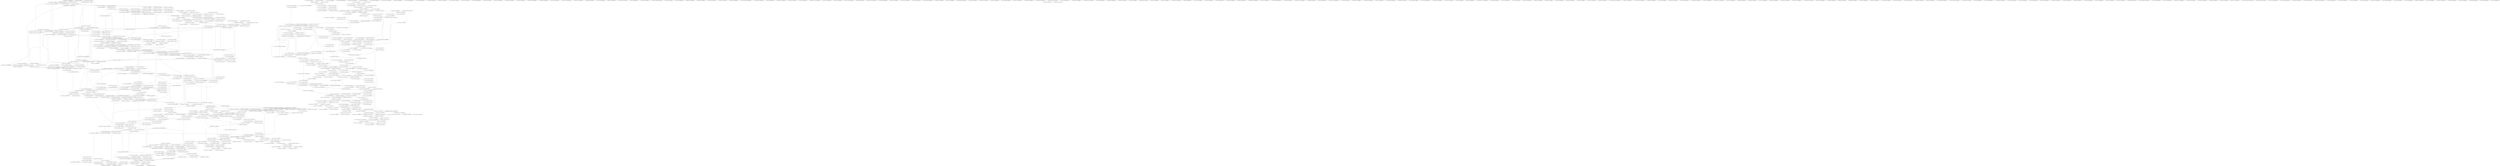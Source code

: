 digraph G {
    "0100011000011010111101_111-133:6-LEN:22" -> "0100011000011010111101_111-133:6-LEN:22";
    "10011000111000101110101_11-35:6-LEN:23" -> "10001110001011101011_16-36:42-LEN:20";
    "10011000111000101110101_11-35:6-LEN:23" -> "10001110001011101011010101110_16-46:9-LEN:29";
    "00011100001011101011_17-36:275-LEN:20" -> "00111000010111010111_18-37:252-LEN:20";
    "00011100001011101011_17-36:275-LEN:20" -> "00111000010111010110_18-38:28-LEN:20";
    "01010111001000110111_38-57:448-LEN:20" -> "10101110010001101111_39-58:430-LEN:20";
    "01010111001000110111_38-57:448-LEN:20" -> "10101110010001101110111101210101010011_39-77:10-LEN:38";
    "01010111001000110111_38-57:448-LEN:20" -> "10101110010001101110011110121010_39-70:8-LEN:32";
    "111100111101111001101_6-26:34-LEN:21" -> "110011110111100110101_8-28:48-LEN:21";
    "10101011100000110111_37-57:49-LEN:20" -> "0101011100000110111101_38-60:51-LEN:22";
    "11101111110211000011_92-112:123-LEN:20" -> "1101111110211000011111_93-115:111-LEN:22";
    "11101111110211000011_92-112:123-LEN:20" -> "110111111021100001111011001_93-121:13-LEN:27";
    "11010111010001110010001_30-52:31-LEN:23" -> "011101000111001000110111101_34-60:27-LEN:27";
    "11010111010001110010001_30-52:31-LEN:23" -> "01110100011100100010_34-54:6-LEN:20";
    "1000011110110010200000111_106-132:6-LEN:25" -> "11101100102000001110_113-133:39-LEN:20";
    "11110111011111110110_73-94:6-LEN:20" -> "11110111011111110110_73-94:6-LEN:20";
    "101110101110101011110100011011110111101_27-65:9-LEN:39" -> "01000110111101111011010101001100001001_47-85:18-LEN:38";
    "101110101110101011110100011011110111101_27-65:9-LEN:39" -> "010001101111011110121_47-67:290-LEN:21";
    "101110101110101011110100011011110111101_27-65:9-LEN:39" -> "010001101111011110101010_47-70:22-LEN:24";
    "11021100001111101100_101-120:60-LEN:20" -> "1021100001111101100102000001110011_102-136:19-LEN:34";
    "11021100001111101100_101-120:60-LEN:20" -> "10211000011111011001_102-121:208-LEN:20";
    "11001111011100110101101_8-31:47-LEN:23" -> "11110111001101011011_12-32:53-LEN:20";
    "01001000001110000101110101_9-35:7-LEN:26" -> "00011100001011101011_17-36:275-LEN:20";
    "01001000001110000101110101_9-35:7-LEN:26" -> "000111000010111010110_17-38:21-LEN:21";
    "01111011110111011001111_77-99:21-LEN:23" -> "10111101110110011110_81-100:28-LEN:20";
    "0001111101100110100000_108-129:6-LEN:22" -> "0001111101100110100000_108-129:6-LEN:22";
    "0011000010110101110101_18-41:6-LEN:22" -> "0011000010110101110101_18-41:6-LEN:22";
    "01101111011011010001111101100111100111_27-65:12-LEN:38" -> "111110110011110011100111101111011110_47-82:7-LEN:36";
    "01101111011011010001111101100111100111_27-65:12-LEN:38" -> "111110110011110011110_47-67:132-LEN:21";
    "0110000101110101110101_19-41:20-LEN:22" -> "00001011101011101011110010001_23-52:35-LEN:29";
    "0110000101110101110101_19-41:20-LEN:22" -> "000010111010111010111110010001101111011_23-61:13-LEN:39";
    "0110000101110101110101_19-41:20-LEN:22" -> "00001011101011101010_23-42:355-LEN:20";
    "10110111101101101000_26-45:186-LEN:20" -> "01101111011011010001111101100111100111_27-65:12-LEN:38";
    "10110111101101101000_26-45:186-LEN:20" -> "01101111011011010001_27-46:168-LEN:20";
    "10110111101101101000_26-45:186-LEN:20" -> "011011110110110100001111101100111100111_27-65:13-LEN:39";
    "1100011100111101000110_97-118:10-LEN:22" -> "00111001111010001100_100-119:126-LEN:20";
    "01210101010011000100_64-84:6-LEN:20" -> "01210101010011000100_64-84:6-LEN:20";
    "000011101100110200000_107-129:6-LEN:21" -> "000011101100110200000_107-129:6-LEN:21";
    "0100110000000101110111101111_72-99:27-LEN:28" -> "000010111011110111111_81-102:11-LEN:21";
    "0100110000000101110111101111_72-99:27-LEN:28" -> "00001011101111011110_81-100:6-LEN:20";
    "01001100010010111011110_72-95:32-LEN:23" -> "11000100101110111101111_76-100:8-LEN:23";
    "01001100010010111011110_72-95:32-LEN:23" -> "11000100101110111101111_76-99:17-LEN:23";
    "10111001000110111101_41-60:430-LEN:20" -> "01110010001101111011_42-61:409-LEN:20";
    "10111001000110111101_41-60:430-LEN:20" -> "0111001000110111101110121010_42-70:10-LEN:28";
    "10111001000110111101_41-60:430-LEN:20" -> "01110010001101111010_42-61:47-LEN:20";
    "01100001001011101111_75-94:396-LEN:20" -> "11000010010111011111_76-95:43-LEN:20";
    "01100001001011101111_75-94:396-LEN:20" -> "11000010010111011110_76-95:355-LEN:20";
    "10111111001111011110_1-21:33-LEN:20" -> "01111110011110111100_3-22:45-LEN:20";
    "11011110011111021100001111_88-114:7-LEN:26" -> "11011110011111021100001111_88-114:7-LEN:26";
    "11011011010000111101_33-53:6-LEN:20" -> "11011011010000111101_33-53:6-LEN:20";
    "11110111101101001001100_55-79:6-LEN:23" -> "11110111101101001001100_55-79:6-LEN:23";
    "00111101000110000111_105-125:113-LEN:20" -> "01111010001100001110_106-126:6-LEN:20";
    "00111101000110000111_105-125:113-LEN:20" -> "01111010001100001111_106-126:114-LEN:20";
    "0111101111011020100001_90-111:6-LEN:22" -> "0111101111011020100001_90-111:6-LEN:22";
    "100110211000011111011_98-118:7-LEN:21" -> "01102110000111110110_100-119:49-LEN:20";
    "100110211000011111011_98-118:7-LEN:21" -> "011021100001111101110_100-120:7-LEN:21";
    "01111101100110200000_110-129:250-LEN:20" -> "11111011001102000001_111-130:214-LEN:20";
    "01111101100110200000_110-129:250-LEN:20" -> "1111101100110200000110011_111-136:31-LEN:25";
    "11012101000100110000100101110_62-90:10-LEN:29" -> "01001100001001011101110111111021100001_72-111:13-LEN:38";
    "11012101000100110000100101110_62-90:10-LEN:29" -> "01001100001001011101_72-91:349-LEN:20";
    "11101100121100111001111010001_88-116:11-LEN:29" -> "1100111001111010001000_98-119:10-LEN:22";
    "11101100121100111001111010001_88-116:11-LEN:29" -> "110011100111101000110_98-118:112-LEN:21";
    "000110111101110121010_49-70:56-LEN:21" -> "0110111101110121010101001100001_51-82:30-LEN:31";
    "000110111101110121010_49-70:56-LEN:21" -> "01101111011101210100100110000_51-81:9-LEN:29";
    "1010001111110110011010_40-61:17-LEN:22" -> "0001111110110011010011110_43-67:23-LEN:25";
    "11011001111001111011_50-69:141-LEN:20" -> "10110011110011110111_51-70:155-LEN:20";
    "001111110110001010011_44-64:6-LEN:21" -> "001111110110001010011_44-64:6-LEN:21";
    "1001100011001011101111_73-94:6-LEN:22" -> "1001100011001011101111_73-94:6-LEN:22";
    "01011011110110110100_25-44:144-LEN:20" -> "10110111101101101000_26-45:186-LEN:20";
    "10101011110110110100011_24-47:8-LEN:23" -> "101111011011010001111101_29-53:12-LEN:24";
    "10101011110110110100011_24-47:8-LEN:23" -> "101111011011010001101110110011110011110_29-67:7-LEN:39";
    "10101011110110110100011_24-47:8-LEN:23" -> "10111101101101000111_29-48:142-LEN:20";
    "11010001100001111111_109-129:93-LEN:20" -> "101000110000111111110111111_110-138:11-LEN:27";
    "11010001100001111111_109-129:93-LEN:20" -> "10100011000011111111_110-130:103-LEN:20";
    "111000111010101110010001_29-52:6-LEN:24" -> "0111010101110010001011110111_34-62:18-LEN:28";
    "111000111010101110010001_29-52:6-LEN:24" -> "0111010101110010001001111011110121010_34-70:10-LEN:37";
    "111000111010101110010001_29-52:6-LEN:24" -> "01110101011100100011_34-53:400-LEN:20";
    "0010020101001010011100_1-24:58-LEN:22" -> "00201010010100111000_4-25:69-LEN:20";
    "01001011101111012111102110000111110_81-116:22-LEN:35" -> "21111021100001111101_97-117:31-LEN:20";
    "00001111101100110200_107-126:246-LEN:20" -> "00011111011001102000_108-127:259-LEN:20";
    "10110110100011111101_34-53:170-LEN:20" -> "01101101000111111010001111_35-60:7-LEN:26";
    "10110110100011111101_34-53:170-LEN:20" -> "01101101000111111010011110011110111101_35-73:9-LEN:38";
    "10110110100011111101_34-53:170-LEN:20" -> "011011010001111110110_35-55:150-LEN:21";
    "001011101011101010101001000110111101111_25-63:13-LEN:39" -> "100100011011110111112101010_45-72:10-LEN:27";
    "001011101011101010101001000110111101111_25-63:13-LEN:39" -> "10010001101111011110_45-64:302-LEN:20";
    "1110111101011110211000011_87-112:7-LEN:25" -> "1110111101011110211000011_87-112:7-LEN:25";
    "1110111101111011111111_69-90:6-LEN:22" -> "0111101111011111111011001111001110_72-105:12-LEN:34";
    "10100011110011110111_51-70:8-LEN:20" -> "10100011110011110111_51-70:8-LEN:20";
    "10000100101110111101_77-96:251-LEN:20" -> "0000100101110111101211_78-99:24-LEN:22";
    "10000100101110111101_77-96:251-LEN:20" -> "00001001011101111011111021100001111101_78-117:17-LEN:38";
    "10000100101110111101_77-96:251-LEN:20" -> "00001001011101111010111102_78-104:7-LEN:26";
    "10000100101110111101_77-96:251-LEN:20" -> "00001001011101111011_78-97:225-LEN:20";
    "10100110000100101110_71-90:261-LEN:20" -> "01001100001001011101110111111021100001_72-111:13-LEN:38";
    "10100110000100101110_71-90:261-LEN:20" -> "01001100001001011101_72-91:349-LEN:20";
    "10111011010101001100001_58-82:6-LEN:23" -> "10111011010101001100001_58-82:6-LEN:23";
    "11010110101011000100011011_30-56:7-LEN:26" -> "010101100010001101111011110_38-64:19-LEN:27";
    "01110000111010111010_19-40:7-LEN:20" -> "01110000111010111010_19-40:7-LEN:20";
    "1011111100101101111001101011011_1-32:12-LEN:31" -> "11011110011010110111011011_14-40:16-LEN:26";
    "1011111100101101111001101011011_1-32:12-LEN:31" -> "11011110011010110111101_14-36:63-LEN:23";
    "101111021100001111101_96-117:6-LEN:21" -> "11110211000011111011_98-118:180-LEN:20";
    "01001010001110000101_9-29:205-LEN:20" -> "1001010001110000101010101_11-35:8-LEN:25";
    "01001010001110000101_9-29:205-LEN:20" -> "10010100011100001011_11-30:258-LEN:20";
    "01001010001110000101_9-29:205-LEN:20" -> "10010100011100001011010111010_11-40:26-LEN:29";
    "01100010111010111010_19-40:6-LEN:20" -> "11000101110101110101_21-41:50-LEN:20";
    "01100010111010111010_19-40:6-LEN:20" -> "110001011101011101000_21-42:6-LEN:21";
    "0011110111100110101101_10-31:53-LEN:22" -> "111011110011010110101101101101_13-42:7-LEN:30";
    "0011110111100110101101_10-31:53-LEN:22" -> "11101111001101011011_13-32:54-LEN:20";
    "01111101100110200001110011_110-136:16-LEN:26" -> "11001102000011100111_117-138:6-LEN:20";
    "01111101100110200001110011_110-136:16-LEN:26" -> "110011020000111001101_117-138:8-LEN:21";
    "111001001102000001110011_113-136:26-LEN:24" -> "10011020000011100111_118-138:146-LEN:20";
    "111001001102000001110011_113-136:26-LEN:24" -> "100110200000111001101_118-138:112-LEN:21";
    "100101000111000101110101_11-35:45-LEN:24" -> "10001110001011101011_16-36:42-LEN:20";
    "100101000111000101110101_11-35:45-LEN:24" -> "10001110001011101011010101110_16-46:9-LEN:29";
    "0111010110101011100000110111_28-57:7-LEN:28" -> "0101011100000110111101_38-60:51-LEN:22";
    "11101100111100111001_88-107:109-LEN:20" -> "11011001111001110011101000110000111111_89-128:16-LEN:38";
    "11101100111100111001_88-107:109-LEN:20" -> "11011001111001110011_89-108:93-LEN:20";
    "000010110101110101111_23-45:6-LEN:21" -> "000010110101110101111_23-45:6-LEN:21";
    "11110110011100011100111_87-109:7-LEN:23" -> "11110110011100011100111_87-109:7-LEN:23";
    "100100110000100101110_69-90:97-LEN:21" -> "01001100001001011101110111111021100001_72-111:13-LEN:38";
    "100100110000100101110_69-90:97-LEN:21" -> "01001100001001011101_72-91:349-LEN:20";
    "000010111011110111111_81-102:11-LEN:21" -> "001011101111011111112110000111110110011_83-122:12-LEN:39";
    "000010111011110111111_81-102:11-LEN:21" -> "001011101111011111102_83-104:156-LEN:21";
    "111011001110011100111101000_88-115:25-LEN:27" -> "11100111001111010001_97-116:95-LEN:20";
    "0121010010011000010010_64-86:92-LEN:22" -> "10100100110000100101_67-87:104-LEN:20";
    "001100001111111110111_114-135:114-LEN:21" -> "110000111111111011111_116-137:97-LEN:21";
    "001100001111111110111_114-135:114-LEN:21" -> "1100001111111110111011_116-138:8-LEN:22";
    "11100100011011110110121010101001100001_43-82:11-LEN:38" -> "0121010101001100001001_64-85:223-LEN:22";
    "11100100011011110110121010101001100001_43-82:11-LEN:38" -> "012101010100110000110101110_64-90:13-LEN:27";
    "011111100111101110011_3-24:34-LEN:21" -> "111110011110111001111_5-26:7-LEN:21";
    "011111100111101110011_3-24:34-LEN:21" -> "1111100111101110011010_5-27:31-LEN:22";
    "0111111001111011100110101101111011_3-37:8-LEN:34" -> "110011010110111101101_19-39:71-LEN:21";
    "01210100001100001001011101_64-91:6-LEN:26" -> "00011000010010111011_72-92:27-LEN:20";
    "11110211000011101011_98-118:6-LEN:20" -> "11110211000011101011_98-118:6-LEN:20";
    "11010101110010001101_36-55:402-LEN:20" -> "10101011100100011011_37-56:430-LEN:20";
    "11010101110010001101_36-55:402-LEN:20" -> "1010101110010001101110111_37-62:9-LEN:25";
    "11010101110010001101_36-55:402-LEN:20" -> "1010101110010001101011011_37-61:7-LEN:25";
    "011001102000001110001_116-136:34-LEN:21" -> "10011020000011100011_118-138:16-LEN:20";
    "011001102000001110001_116-136:34-LEN:21" -> "100110200000111000101_118-138:21-LEN:21";
    "111011001111001100111101000110000_88-122:11-LEN:33" -> "11001111010001100001_103-124:6-LEN:20";
    "111011001111001100111101000110000_88-122:11-LEN:33" -> "11001111010001100001_103-123:121-LEN:20";
    "0111101101011110111011001111_72-99:7-LEN:28" -> "10111101110110011110_81-100:28-LEN:20";
    "01210101010011000000101110_64-90:6-LEN:26" -> "01210101010011000000101110_64-90:6-LEN:26";
    "110001001011101111011_76-97:8-LEN:21" -> "00010010111011110111_79-98:224-LEN:20";
    "1011101000111000001101_33-55:6-LEN:22" -> "1011101000111000001101_33-55:6-LEN:22";
    "11001111010001100001_103-123:121-LEN:20" -> "1001111010001100001111_104-127:6-LEN:22";
    "11001111010001100001_103-123:121-LEN:20" -> "10011110100011000011_104-124:124-LEN:20";
    "0010020101001010001100001011_1-30:19-LEN:28" -> "100101000110000101110101110_11-38:36-LEN:27";
    "11001110011110111101111_53-76:6-LEN:23" -> "111001111011110111101_58-78:97-LEN:21";
    "0010020101001010011100001011101011_1-36:8-LEN:34" -> "00111000010111010111_18-37:252-LEN:20";
    "0010020101001010011100001011101011_1-36:8-LEN:34" -> "00111000010111010110_18-38:28-LEN:20";
    "111111011111102110000_88-110:6-LEN:21" -> "11110111111021100001_91-112:7-LEN:20";
    "111111011111102110000_88-110:6-LEN:21" -> "11110111111021100001_91-111:129-LEN:20";
    "1100111101110011110110111101101_8-39:12-LEN:31" -> "001111011011110110110100_21-44:41-LEN:24";
    "001011101111011111112110000111110110011_83-122:12-LEN:39" -> "21100001111101100110_104-123:210-LEN:20";
    "11001111011110100011_98-117:6-LEN:20" -> "11001111011110100011_98-117:6-LEN:20";
    "011011110111012101010_51-72:35-LEN:21" -> "1011110111012101010001_53-76:7-LEN:22";
    "011011110111012101010_51-72:35-LEN:21" -> "1011110111012101010100110000_53-81:30-LEN:28";
    "11011110111101210100_52-72:68-LEN:20" -> "10111101111012101000011_53-77:6-LEN:23";
    "11011110111101210100_52-72:68-LEN:20" -> "101111011110121010010011_53-77:66-LEN:24";
    "11021100001111101101_100-121:9-LEN:20" -> "1021100001111101101102000001110011_102-136:18-LEN:34";
    "1011101010101011100100011011_27-56:8-LEN:28" -> "01010111001000110111_38-57:448-LEN:20";
    "1011101010101011100100011011_27-56:8-LEN:28" -> "010101110010001101101011110121010_38-70:7-LEN:33";
    "1011101010101011100100011011_27-56:8-LEN:28" -> "01010111001000110111011110121010010011_38-77:12-LEN:38";
    "1110110011110011110111101_88-112:6-LEN:25" -> "1110110011110011110111101_88-112:6-LEN:25";
    "01110000111110101110101011100_19-47:11-LEN:29" -> "1110101110101011100000011011_29-56:39-LEN:28";
    "01110000111110101110101011100_19-47:11-LEN:29" -> "111010111010101110000011011_29-56:43-LEN:27";
    "01110000111110101110101011100_19-47:11-LEN:29" -> "11101011101010111001_29-48:362-LEN:20";
    "0111101000110001111111_106-129:6-LEN:22" -> "0111101000110001111111_106-129:6-LEN:22";
    "1001110000101101011101010111001_16-48:7-LEN:31" -> "11010111010101110010_30-49:365-LEN:20";
    "111001001102000001100_113-134:6-LEN:21" -> "111001001102000001100_113-134:6-LEN:21";
    "0010020102100101000111000_1-25:45-LEN:25" -> "01021001010001110000101_7-29:42-LEN:23";
    "0010020102100101000111000_1-25:45-LEN:25" -> "01021001010001110001011_7-30:10-LEN:23";
    "00001011101011010001_23-43:6-LEN:20" -> "00001011101011010001_23-43:6-LEN:20";
    "010100111000011111010_13-34:6-LEN:21" -> "010100111000011111010_13-34:6-LEN:21";
    "011110111011111110110011_72-97:7-LEN:24" -> "011110111011111110110011_72-97:7-LEN:24";
    "0101011100000110111101_38-60:51-LEN:22" -> "101110000011011110111_41-62:47-LEN:21";
    "0101011100000110111101_38-60:51-LEN:22" -> "101110000011011110101_41-62:6-LEN:21";
    "000111000101110101110_17-38:37-LEN:21" -> "011100010111010111010_19-40:47-LEN:21";
    "1011101111011111102010000111110_85-116:11-LEN:31" -> "11111020100001111101100_97-120:14-LEN:23";
    "00100101110111101111_80-99:207-LEN:20" -> "01001011101111011111_81-100:171-LEN:20";
    "00100101110111101111_80-99:207-LEN:20" -> "01001011101111011110_81-100:50-LEN:20";
    "011100001011101011010101110_19-46:28-LEN:27" -> "1011101011010101110010001101_27-55:39-LEN:28";
    "11010001101001111011_50-69:6-LEN:20" -> "11010001101001111011_50-69:6-LEN:20";
    "10011000010010111011_73-92:359-LEN:20" -> "00110000100101110111_74-93:383-LEN:20";
    "11110111101111011110_63-82:89-LEN:20" -> "1110111101111011110111_64-85:101-LEN:22";
    "01112110000111110110_100-119:6-LEN:20" -> "01112110000111110110_100-119:6-LEN:20";
    "011110111101111111011_72-93:83-LEN:21" -> "111011110111111101100_74-95:89-LEN:21";
    "0111101100102000001110_110-133:6-LEN:22" -> "11011001020000011100_114-134:42-LEN:20";
    "0111101100102000001110_110-133:6-LEN:22" -> "11011001020000011101_114-135:6-LEN:20";
    "101100102000001110011_115-136:32-LEN:21" -> "11001020000011100111_117-138:11-LEN:20";
    "101100102000001110011_115-136:32-LEN:21" -> "110010200000111001101_117-138:18-LEN:21";
    "01110000101110101110_19-38:334-LEN:20" -> "11100001011101011100101110010001101111_20-58:16-LEN:38";
    "01110000101110101110_19-38:334-LEN:20" -> "11100001011101011101_20-39:318-LEN:20";
    "211000011111011101020000011_104-131:8-LEN:27" -> "211000011111011101020000011_104-131:8-LEN:27";
    "00110101101111011010_21-41:7-LEN:20" -> "00110101101111011010_21-41:7-LEN:20";
    "011001101001111011101111011_52-79:13-LEN:27" -> "100111101110111101101011111110_60-91:17-LEN:30";
    "011001101001111011101111011_52-79:13-LEN:27" -> "1001111011101111011110111_60-85:36-LEN:25";
    "1110110211000011111011_97-118:47-LEN:22" -> "01102110000111110110_100-119:49-LEN:20";
    "1110110211000011111011_97-118:47-LEN:22" -> "011021100001111101110_100-120:7-LEN:21";
    "10110011110011110111_51-70:155-LEN:20" -> "0110011110011110111011110_52-77:46-LEN:25";
    "10110011110011110111_51-70:155-LEN:20" -> "01100111100111101111_52-71:103-LEN:20";
    "00010010111011110111_79-99:84-LEN:20" -> "00100101110111101110110211000011111_80-115:13-LEN:35";
    "00010010111011110111_79-99:84-LEN:20" -> "00100101110111101111_80-100:64-LEN:20";
    "1101111110211000011111_93-115:111-LEN:22" -> "11111102110000111110_96-116:122-LEN:20";
    "010011000111000010111010_9-34:10-LEN:24" -> "10001110000101110101_16-35:277-LEN:20";
    "110000111111111011111_116-137:97-LEN:21" -> "00001111111110111111_118-138:56-LEN:20";
    "110000111111111011111_116-137:97-LEN:21" -> "00001111111110111110_118-138:41-LEN:20";
    "1011101111011001111001110_81-105:15-LEN:25" -> "11110110011110011100_87-106:87-LEN:20";
    "101110110011110011001_86-107:6-LEN:21" -> "111011001111001100111101000110000_88-122:11-LEN:33";
    "02110000111110110010200000_103-129:34-LEN:26" -> "0111110110010200000110011_110-136:6-LEN:25";
    "02110000111110110010200000_103-129:34-LEN:26" -> "0111110110010200000111_110-132:31-LEN:22";
    "00011011110011101210_49-68:6-LEN:20" -> "00011011110011101210_49-68:6-LEN:20";
    "10011100001011101011_16-36:85-LEN:20" -> "00111000010111010110_17-38:9-LEN:20";
    "10011100001011101011_16-36:85-LEN:20" -> "00111000010111010111_17-37:81-LEN:20";
    "11111020100001111101100_97-120:14-LEN:23" -> "10201000011111011001102_102-124:16-LEN:23";
    "10011020000011101101_118-138:6-LEN:20" -> "10011020000011101101_118-138:6-LEN:20";
    "11020100001111101100_101-120:6-LEN:20" -> "10201000011111011001102_102-124:16-LEN:23";
    "10010111011110111111_82-102:169-LEN:20" -> "001011101111011111112110000111110110011_83-122:12-LEN:39";
    "10010111011110111111_82-102:169-LEN:20" -> "001011101111011111102_83-104:156-LEN:21";
    "0011110011110111101111_55-76:87-LEN:22" -> "111001111011110111101_58-78:97-LEN:21";
    "1112110000111110111011_100-122:6-LEN:22" -> "211000011111011101102_104-124:45-LEN:21";
    "0111010001100001111011_106-129:10-LEN:22" -> "101000110000111101111011111_110-137:27-LEN:27";
    "11110111001101011011_12-32:53-LEN:20" -> "11101110011010110111_13-33:49-LEN:20";
    "11110111001101011011_12-32:53-LEN:20" -> "11101110011010110111011011_13-40:12-LEN:26";
    "010011000000101110111_72-93:6-LEN:21" -> "010011000000101110111_72-93:6-LEN:21";
    "11000010111010110101_21-41:6-LEN:20" -> "11000010111010110101_21-41:6-LEN:20";
    "111111001111011110011_4-24:48-LEN:21" -> "111100111101111001101_6-26:34-LEN:21";
    "111111001111011110011_4-24:48-LEN:21" -> "1111001111011110011110110111101101_6-39:15-LEN:34";
    "1011010111010101110100_27-50:8-LEN:22" -> "1010111010101110100011011110111101_31-65:26-LEN:34";
    "11012101010100110000_62-81:188-LEN:20" -> "10121010101001100001_63-82:196-LEN:20";
    "11012101010100110000_62-81:188-LEN:20" -> "1012101010100110000000101110_63-90:18-LEN:28";
    "10011110111101111011_60-79:115-LEN:20" -> "0011110111101111011010111_61-85:24-LEN:25";
    "10011110111101111011_60-79:115-LEN:20" -> "001111011110111101111_61-81:91-LEN:21";
    "111011121100001111101_97-117:6-LEN:21" -> "111011121100001111101_97-117:6-LEN:21";
    "00010111010111000101110010001101111_24-58:7-LEN:35" -> "010111001000110111111_40-60:7-LEN:21";
    "00010111010111000101110010001101111_24-58:7-LEN:35" -> "01011100100011011110_40-59:444-LEN:20";
    "02110000111110110011_103-122:186-LEN:20" -> "21100001111101100110_104-123:210-LEN:20";
    "2110000111110100110200000_104-129:32-LEN:25" -> "0111110100110200000111_110-132:27-LEN:22";
    "2110000111110100110200000_104-129:32-LEN:25" -> "0111110100110200000110011_110-136:7-LEN:25";
    "10001110001011101011_16-36:42-LEN:20" -> "000111000101110101110_17-38:37-LEN:21";
    "10001110001011101011_16-36:42-LEN:20" -> "0001110001011101011010101110_17-46:11-LEN:28";
    "10011010110111101101_19-39:66-LEN:20" -> "001101011011110110100100011111101100111_21-59:21-LEN:39";
    "10011010110111101101_19-39:66-LEN:20" -> "001101011011110110110_21-41:121-LEN:21";
    "11111021100001111100100_97-120:13-LEN:23" -> "102110000111110010011020000011_102-131:22-LEN:30";
    "1000100111000010111010_11-34:7-LEN:22" -> "01001110000101110101_15-35:91-LEN:20";
    "0111101111012101010001100001001011101_54-91:17-LEN:37" -> "00011000010010111011_72-92:27-LEN:20";
    "100201010010100011110001011101011101010_3-42:12-LEN:39" -> "000101110101110101011_24-45:6-LEN:21";
    "100201010010100011110001011101011101010_3-42:12-LEN:39" -> "00010111010111010101_24-43:364-LEN:20";
    "100201010010100011110001011101011101010_3-42:12-LEN:39" -> "000101110101110101001100100011011110111_24-62:10-LEN:39";
    "1011101011110010001101111011_33-61:34-LEN:28" -> "11100100011011110110121010101001100001_43-82:11-LEN:38";
    "1011101011110010001101111011_33-61:34-LEN:28" -> "11100100011011110111_43-62:350-LEN:20";
    "1011101011110010001101111011_33-61:34-LEN:28" -> "1110010001101111011101_43-65:77-LEN:22";
    "111001101011011110110_17-38:58-LEN:21" -> "10011010110111101101_19-39:66-LEN:20";
    "011101111011001110011100_82-106:7-LEN:24" -> "11110110011100111001_87-107:30-LEN:20";
    "11110110011110011100_87-106:87-LEN:20" -> "11101100111100111001_88-107:109-LEN:20";
    "11100001011101011100101110010001101111_20-58:16-LEN:38" -> "010111001000110111111_40-60:7-LEN:21";
    "11100001011101011100101110010001101111_20-58:16-LEN:38" -> "01011100100011011110_40-59:444-LEN:20";
    "001011101111021101102_83-104:6-LEN:21" -> "001011101111021101102_83-104:6-LEN:21";
    "21111021100001111101_97-117:31-LEN:20" -> "11110211000011111011_98-118:180-LEN:20";
    "1021100001111100110110200000_102-129:6-LEN:28" -> "1021100001111100110110200000_102-129:6-LEN:28";
    "01110211000011111011_98-118:6-LEN:20" -> "111021100001111101110_99-120:30-LEN:21";
    "01110211000011111011_98-118:6-LEN:20" -> "11102110000111110110_99-119:155-LEN:20";
    "01102110000111110110_100-119:49-LEN:20" -> "11021100001111101100_101-120:60-LEN:20";
    "01102110000111110110_100-119:49-LEN:20" -> "11021100001111101101_101-121:6-LEN:20";
    "011110121010101001100010010111011110_59-95:14-LEN:36" -> "110001001011101111011_76-97:8-LEN:21";
    "011110121010101001100010010111011110_59-95:14-LEN:36" -> "110001001011101111011_76-98:6-LEN:21";
    "10000101110101110100111001000110111101_22-60:9-LEN:38" -> "01110010001101111011_42-61:409-LEN:20";
    "10000101110101110100111001000110111101_22-60:9-LEN:38" -> "0111001000110111101110121010_42-70:10-LEN:28";
    "10000101110101110100111001000110111101_22-60:9-LEN:38" -> "01110010001101111010_42-61:47-LEN:20";
    "101111100111101110011_1-24:7-LEN:21" -> "111110011110111001111_5-26:7-LEN:21";
    "101111100111101110011_1-24:7-LEN:21" -> "1111100111101110011010_5-27:31-LEN:22";
    "1110101110101011100000011011_29-56:39-LEN:28" -> "01010111000000110111101_38-60:45-LEN:23";
    "111011101020000011100111_113-138:8-LEN:24" -> "111011101020000011100111_113-138:8-LEN:24";
    "1021100001111101100102000001110011_102-136:19-LEN:34" -> "11001020000011100111_117-138:16-LEN:20";
    "1021100001111101100102000001110011_102-136:19-LEN:34" -> "110010200000111001101_117-138:7-LEN:21";
    "102110000111110111011_102-122:40-LEN:21" -> "211000011111011101102_104-124:45-LEN:21";
    "002010100101000111010010111010111010101_4-43:11-LEN:39" -> "001011101011101010101001000110111101111_25-63:13-LEN:39";
    "002010100101000111010010111010111010101_4-43:11-LEN:39" -> "00101110101110101011_25-44:374-LEN:20";
    "00010111010111010101_24-43:364-LEN:20" -> "001011101011101010101001000110111101111_25-63:13-LEN:39";
    "00010111010111010101_24-43:364-LEN:20" -> "00101110101110101011_25-44:374-LEN:20";
    "111011110011000110111101101101000_13-45:7-LEN:33" -> "01101111011011010001111101100111100111_27-65:12-LEN:38";
    "111011110011000110111101101101000_13-45:7-LEN:33" -> "01101111011011010001_27-46:168-LEN:20";
    "111011110011000110111101101101000_13-45:7-LEN:33" -> "011011110110110100001111101100111100111_27-65:13-LEN:39";
    "00110101101111010110100011111101100_21-56:20-LEN:35" -> "011010001111110110001110011110111_38-70:15-LEN:33";
    "00110101101111010110100011111101100_21-56:20-LEN:35" -> "011010001111110110011_38-58:141-LEN:21";
    "00110101101111010110100011111101100_21-56:20-LEN:35" -> "011010001111110110011100_38-62:6-LEN:24";
    "10100111101101101000_26-45:6-LEN:20" -> "10100111101101101000_26-45:6-LEN:20";
    "01110110011110111100_87-106:7-LEN:20" -> "111011001111011110011110100011000_88-121:8-LEN:33";
    "0011110000110000111111_105-128:6-LEN:22" -> "0011110000110000111111_105-128:6-LEN:22";
    "00001001011011110111_78-98:7-LEN:20" -> "00001001011011110111_78-98:7-LEN:20";
    "02010100101001110000_5-26:52-LEN:20" -> "2010100101001110000101_6-29:57-LEN:22";
    "100001111101110110200000_106-129:58-LEN:24" -> "111110111011020000011_111-131:47-LEN:21";
    "100001111101110110200000_106-129:58-LEN:24" -> "1111101110110200000110011_111-136:9-LEN:25";
    "1101210100100110000000101110_62-90:13-LEN:28" -> "0100110000000101110111101111_72-99:27-LEN:28";
    "11011110101101210101010011000_52-80:15-LEN:29" -> "11012101010100110000_62-81:188-LEN:20";
    "01100001011010111010_19-40:6-LEN:20" -> "1100001011010111010101110010_21-49:32-LEN:28";
    "11110110110100011111011001111001111011_31-69:14-LEN:38" -> "10110011110011110111_51-70:155-LEN:20";
    "10101001100001001011_69-88:252-LEN:20" -> "01010011000010010110111101_70-96:11-LEN:26";
    "10101001100001001011_69-88:252-LEN:20" -> "01010011000010010111_70-89:255-LEN:20";
    "00010010111011110111_79-98:224-LEN:20" -> "00100101110111101111_80-99:207-LEN:20";
    "00010010111011110111_79-98:224-LEN:20" -> "00100101110111101110_80-99:25-LEN:20";
    "00010010111011110111_79-98:224-LEN:20" -> "0010010111011110111110211000011_80-112:7-LEN:31";
    "0111101111011111111011001111001110_72-105:12-LEN:34" -> "11110110011110011100_87-106:87-LEN:20";
    "1110011010110111101011_17-40:11-LEN:22" -> "00110101101111010110100011111101100_21-56:20-LEN:35";
    "00111010111010101110_27-46:7-LEN:20" -> "01110101110101011100_28-47:420-LEN:20";
    "00111010111010101110_27-46:7-LEN:20" -> "011101011101010111010001_28-52:6-LEN:24";
    "110011110111100110001_8-28:6-LEN:21" -> "110011110111100110001_8-28:6-LEN:21";
    "11011001020000011100_114-134:42-LEN:20" -> "101100102000001110011_115-136:32-LEN:21";
    "11011001020000011100_114-134:42-LEN:20" -> "101100102000001110001_115-136:6-LEN:21";
    "01001100001000111011110111111_72-102:8-LEN:29" -> "01001100001000111011110111111_72-102:8-LEN:29";
    "10011100111111000110_99-118:6-LEN:20" -> "10011100111111000110_99-118:6-LEN:20";
    "00100201021001010011100001011_1-30:15-LEN:29" -> "10010100111000010111010_11-34:84-LEN:23";
    "111011111110110011110_79-100:56-LEN:21" -> "101111111011001111001110_81-105:63-LEN:24";
    "111011111110110011110_79-100:56-LEN:21" -> "1011111110110011110111100_81-106:6-LEN:25";
    "00100201010010100011_1-21:183-LEN:20" -> "01002010100101000111_2-22:173-LEN:20";
    "00100201010010100011_1-21:183-LEN:20" -> "010020101001010001100000101110101110101_2-41:10-LEN:39";
    "00100201010010100011_1-21:183-LEN:20" -> "01002010100101000110000101110101110_2-38:10-LEN:35";
    "11021100001111011001_101-121:6-LEN:20" -> "102110000111101100110200000111_102-132:21-LEN:30";
    "11100100011011110101_43-62:37-LEN:20" -> "11001000110111101010121010_44-70:7-LEN:26";
    "11100100011011110101_43-62:37-LEN:20" -> "110010001101111010110121_44-67:26-LEN:24";
    "01010111000000110111101_38-60:45-LEN:23" -> "01110000001101111010_42-61:6-LEN:20";
    "01010111000000110111101_38-60:45-LEN:23" -> "011100000011011110111_42-62:37-LEN:21";
    "1210100100100001001011101_65-91:6-LEN:25" -> "01001000010010111011110_72-95:28-LEN:23";
    "10111101111111011001_76-96:73-LEN:20" -> "011110111111101100111_77-98:55-LEN:21";
    "10111101111111011001_76-96:73-LEN:20" -> "01111011111110110010110011100111101_77-112:9-LEN:35";
    "10111101111111011001_76-96:73-LEN:20" -> "01111011111110110012110011100_77-106:7-LEN:29";
    "11100100011011111111_43-62:6-LEN:20" -> "11100100011011111111_43-62:6-LEN:20";
    "101100111100111001110100011_90-117:24-LEN:27" -> "110011100111010001100_98-119:35-LEN:21";
    "100101000110000101110101110_11-38:36-LEN:27" -> "01100001011101011101_19-39:47-LEN:20";
    "2110010111110111011020_104-125:6-LEN:22" -> "2110010111110111011020_104-125:6-LEN:22";
    "1110110011010011110111_49-70:34-LEN:22" -> "011001101001111011101111011_52-79:13-LEN:27";
    "1110110011010011110111_49-70:34-LEN:22" -> "011001101001111011110111101_52-78:22-LEN:27";
    "1101110010101101111011011_14-40:6-LEN:25" -> "001010110111101101101_21-42:15-LEN:21";
    "011010001111110110001110011110111_38-70:15-LEN:33" -> "0110001110011110111011110_52-77:6-LEN:25";
    "011010001111110110001110011110111_38-70:15-LEN:33" -> "0110001110011110111101111_52-76:7-LEN:25";
    "101111011011010001111101_29-53:12-LEN:24" -> "101101101000111110110011_34-58:14-LEN:24";
    "010101100010001101111011110_38-64:19-LEN:27" -> "001000110111101111021_46-67:6-LEN:21";
    "010101100010001101111011110_38-64:19-LEN:27" -> "00100011011110111101_46-65:312-LEN:20";
    "00100101110111101110110211000011111_80-115:13-LEN:35" -> "1110110211000011111011_97-118:47-LEN:22";
    "101111011110121010111001100001001011101_53-91:11-LEN:39" -> "10011000010010111011_73-92:359-LEN:20";
    "10101110010001101111_39-58:430-LEN:20" -> "010111001000110111111_40-60:7-LEN:21";
    "10101110010001101111_39-58:430-LEN:20" -> "01011100100011011110_40-59:444-LEN:20";
    "00011111011001102000_108-127:259-LEN:20" -> "00111110110011020000_109-128:254-LEN:20";
    "00011111011001102000_108-127:259-LEN:20" -> "0011111011001102000011100111_109-138:10-LEN:28";
    "001101010111101101101000111_21-48:8-LEN:27" -> "01111011011010001111_30-49:149-LEN:20";
    "001101010111101101101000111_21-48:8-LEN:27" -> "01111011011010001111101100111100111101_30-68:6-LEN:38";
    "011110111111101100111_77-98:55-LEN:21" -> "111011111110110011110_79-100:56-LEN:21";
    "011110111111101100111_77-98:55-LEN:21" -> "1110111111101100111000_79-101:7-LEN:22";
    "10101110101111000001_31-52:6-LEN:20" -> "10101110101111000001_31-52:6-LEN:20";
    "00011000011111111011111_113-137:6-LEN:23" -> "00011000011111111011111_113-137:6-LEN:23";
    "2101010100100000100101_66-87:6-LEN:22" -> "2101010100100000100101_66-87:6-LEN:22";
    "10121010010011000010_63-83:76-LEN:20" -> "0121010010011000010010_64-86:92-LEN:22";
    "101101101000111110110011_34-58:14-LEN:24" -> "1101000111110110011010011110_39-67:6-LEN:28";
    "101101101000111110110011_34-58:14-LEN:24" -> "1101000111110110011110011110_39-67:13-LEN:28";
    "001101011011110110100100011111101100111_21-59:21-LEN:39" -> "010001111110110011110_41-61:137-LEN:21";
    "10201000011111011101102_102-124:8-LEN:23" -> "100001111101110110200000_106-129:58-LEN:24";
    "0011100111010001100100111111_100-128:12-LEN:28" -> "10100011001001111110110_110-132:7-LEN:23";
    "0011100111010001100100111111_100-128:12-LEN:28" -> "10100011001001111111_110-129:27-LEN:20";
    "10000100101110111101_77-97:75-LEN:20" -> "00001001011101111011_78-98:85-LEN:20";
    "01000110000111111111_111-131:113-LEN:20" -> "10001100001111111110_112-132:115-LEN:20";
    "001100110111101101101000_21-45:7-LEN:24" -> "01101111011011010001111101100111100111_27-65:12-LEN:38";
    "001100110111101101101000_21-45:7-LEN:24" -> "01101111011011010001_27-46:168-LEN:20";
    "001100110111101101101000_21-45:7-LEN:24" -> "011011110110110100001111101100111100111_27-65:13-LEN:39";
    "10100011111101100111_40-59:119-LEN:20" -> "010001111110110011110_41-61:137-LEN:21";
    "11010111010101110010_30-49:365-LEN:20" -> "10101110101011100100110111101_31-60:6-LEN:29";
    "11010111010101110010_30-49:365-LEN:20" -> "101011101010111001000_31-51:415-LEN:21";
    "00110000101011101111_74-94:6-LEN:20" -> "00110000101011101111_74-94:6-LEN:20";
    "11110110111110011100111_87-109:7-LEN:23" -> "11110110111110011100111_87-109:7-LEN:23";
    "110110011010110111101_14-36:6-LEN:21" -> "110110011010110111101_14-36:6-LEN:21";
    "101010110010001101111011110_37-64:6-LEN:27" -> "001000110111101111021_46-67:6-LEN:21";
    "101010110010001101111011110_37-64:6-LEN:27" -> "00100011011110111101_46-65:312-LEN:20";
    "00011111101100111100_43-62:153-LEN:20" -> "00111111011001111001_44-63:136-LEN:20";
    "00011111101100111100_43-62:153-LEN:20" -> "00111111011001111001110111101111011_44-79:15-LEN:35";
    "101101011111110110011110_76-100:15-LEN:24" -> "101111111011001111001110_81-105:63-LEN:24";
    "101101011111110110011110_76-100:15-LEN:24" -> "1011111110110011110111100_81-106:6-LEN:25";
    "1101111102110000111110110_93-119:7-LEN:25" -> "11021100001111101101_100-121:9-LEN:20";
    "1101111102110000111110110_93-119:7-LEN:25" -> "11021100001111101100_100-120:163-LEN:20";
    "110011100111010001100001_98-123:6-LEN:24" -> "110011100111010001100001_98-123:6-LEN:24";
    "00010100011100001011_9-30:6-LEN:20" -> "001010001110000101101011101010111_12-45:6-LEN:33";
    "00010100011100001011_9-30:6-LEN:20" -> "001010001110000101110_12-32:266-LEN:21";
    "0201010010100111000101110101110_5-38:17-LEN:31" -> "011100010111010111010_19-40:47-LEN:21";
    "10211000011111011001_102-121:208-LEN:20" -> "02110000111110110010200000_103-129:34-LEN:26";
    "10211000011111011001_102-121:208-LEN:20" -> "02110000111110110011_103-122:186-LEN:20";
    "000110111101111012110_49-70:30-LEN:21" -> "011011110111101211001001100001001011_51-88:8-LEN:36";
    "000110111101111012110_49-70:30-LEN:21" -> "011011110111101211010100110000100101_51-87:16-LEN:36";
    "01111011011010001111_30-49:149-LEN:20" -> "11110110110100011111011001111001111011_31-69:14-LEN:38";
    "01111011011010001111_30-49:149-LEN:20" -> "111101101101000111111_31-51:132-LEN:21";
    "001002000100101001110000101_1-29:7-LEN:27" -> "01001010011100001011_9-30:60-LEN:20";
    "0100110001001011101110_72-95:6-LEN:22" -> "0100110001001011101110_72-95:6-LEN:22";
    "00100101100111101111_80-99:6-LEN:20" -> "00100101100111101111_80-99:6-LEN:20";
    "110010001101111011101_44-65:53-LEN:21" -> "0010001101111011101210_46-68:42-LEN:22";
    "110010001101111011101_44-65:53-LEN:21" -> "00100011011110111011010101_46-73:6-LEN:26";
    "110010001101111011101_44-65:53-LEN:21" -> "001000110111101110101010101001_46-76:7-LEN:30";
    "00100201000101000111000010_1-28:7-LEN:26" -> "00100201000101000111000010_1-28:7-LEN:26";
    "1001111011001101011011_9-32:7-LEN:22" -> "1001111011001101011011_9-32:7-LEN:22";
    "110011100111101000110_98-118:112-LEN:21" -> "00111001111010001100_100-119:126-LEN:20";
    "01000111000111111111_111-131:6-LEN:20" -> "01000111000111111111_111-131:6-LEN:20";
    "01111011010111111101100_72-95:26-LEN:23" -> "10110101111111011001110_76-100:6-LEN:23";
    "01111011010111111101100_72-95:26-LEN:23" -> "101101011111110110011110_76-100:15-LEN:24";
    "11100100011011110111_43-62:350-LEN:20" -> "110010001101111011101_44-65:53-LEN:21";
    "11100100011011110111_43-62:350-LEN:20" -> "11001000110111101111_44-63:304-LEN:20";
    "011101010111010001101_34-55:6-LEN:21" -> "011101010111010001101_34-55:6-LEN:21";
    "1101102110000111110110_97-119:11-LEN:22" -> "11021100001111101101_100-121:9-LEN:20";
    "1101102110000111110110_97-119:11-LEN:22" -> "11021100001111101100_100-120:163-LEN:20";
    "1111010001100001111011_107-129:20-LEN:22" -> "101000110000111101111011111_110-137:27-LEN:27";
    "11001110111101000110000_98-122:6-LEN:23" -> "11001110111101000110000_98-122:6-LEN:23";
    "00011100011111111101_113-133:6-LEN:20" -> "00011100011111111101_113-133:6-LEN:20";
    "01001100010010111011110111_72-98:10-LEN:26" -> "00100101110111101111_80-99:207-LEN:20";
    "01001100010010111011110111_72-98:10-LEN:26" -> "00100101110111101110_80-99:25-LEN:20";
    "01001100010010111011110111_72-98:10-LEN:26" -> "0010010111011110111110211000011_80-112:7-LEN:31";
    "010100100000100101110111101_70-96:12-LEN:27" -> "0000100101110111101211_78-99:24-LEN:22";
    "010100100000100101110111101_70-96:12-LEN:27" -> "00001001011101111011111021100001111101_78-117:17-LEN:38";
    "010100100000100101110111101_70-96:12-LEN:27" -> "00001001011101111010111102_78-104:7-LEN:26";
    "010100100000100101110111101_70-96:12-LEN:27" -> "00001001011101111011_78-97:225-LEN:20";
    "00101110101110101011_25-44:374-LEN:20" -> "010111010111010101100_26-47:6-LEN:21";
    "00101110101110101011_25-44:374-LEN:20" -> "0101110101110101011000100011011_26-56:12-LEN:31";
    "00101110101110101011_25-44:374-LEN:20" -> "01011101011101010111_26-45:372-LEN:20";
    "001011101111011111102_83-104:156-LEN:21" -> "1011101111011111102010000111110_85-116:11-LEN:31";
    "001011101111011111102_83-104:156-LEN:21" -> "10111011110111111021_85-105:124-LEN:20";
    "001011101111011111102_83-104:156-LEN:21" -> "10111011110111111021000011111011001102_85-124:15-LEN:38";
    "1110110011020100011100_113-134:6-LEN:22" -> "1110110011020100011100_113-134:6-LEN:22";
    "0011100010111010111010101_18-43:6-LEN:25" -> "001011101011101010101001000110111101111_25-63:13-LEN:39";
    "0011100010111010111010101_18-43:6-LEN:25" -> "00101110101110101011_25-44:374-LEN:20";
    "011101102000001110011_116-136:44-LEN:21" -> "11011020000011100111_118-138:28-LEN:20";
    "011101102000001110011_116-136:44-LEN:21" -> "110110200000111001101_118-138:20-LEN:21";
    "01111110110011110011_45-64:129-LEN:20" -> "111111011001111001110_46-67:6-LEN:21";
    "01111110110011110011_45-64:129-LEN:20" -> "11111101100111100111_46-65:122-LEN:20";
    "10111011110111111021_85-105:124-LEN:20" -> "011101111011111102100000111_86-113:7-LEN:27";
    "10111011110111111021_85-105:124-LEN:20" -> "0111011110111111021100_86-108:120-LEN:22";
    "100101000111000101101011_11-36:6-LEN:24" -> "100101000111000101101011_11-36:6-LEN:24";
    "0000100101110111101211_78-99:24-LEN:22" -> "01001011101111012111102110000111110_81-116:22-LEN:35";
    "0000100101110111101211_78-99:24-LEN:22" -> "01001011101111012110_81-100:6-LEN:20";
    "01010011000010010111_70-89:255-LEN:20" -> "10100110000100101110_71-90:261-LEN:20";
    "01010011000010010111_70-89:255-LEN:20" -> "101001100001001011111110_71-95:12-LEN:24";
    "11000010010111011111_76-95:43-LEN:20" -> "10000100101110111111111_77-100:8-LEN:23";
    "11000010010111011111_76-95:43-LEN:20" -> "10000100101110111111_77-96:27-LEN:20";
    "110111011011010001111_28-49:35-LEN:21" -> "0111011011010001111110_30-52:33-LEN:22";
    "110111011011010001111_28-49:35-LEN:21" -> "01110110110100011111_30-51:6-LEN:20";
    "000020101001010001110_1-23:22-LEN:21" -> "002010100101000111010010111010111010101_4-43:11-LEN:39";
    "000020101001010001110_1-23:22-LEN:21" -> "002010100101000111000_4-25:204-LEN:21";
    "0100101110111101111102_81-104:56-LEN:22" -> "0101110111101111102010000111110_84-116:7-LEN:31";
    "0100101110111101111102_81-104:56-LEN:22" -> "01011101111011111021100001_84-111:38-LEN:26";
    "00011011110111101210_49-68:317-LEN:20" -> "001101111011110121000101001100001001011_50-88:9-LEN:39";
    "00011011110111101210_49-68:317-LEN:20" -> "001101111011110121010_50-70:292-LEN:21";
    "00011011110111101210_49-68:317-LEN:20" -> "00110111101111012100101001100001001011_50-88:7-LEN:38";
    "01000111111011001110011110111_41-70:10-LEN:29" -> "10110011100111101111_51-71:6-LEN:20";
    "01000111111011001110011110111_41-70:10-LEN:29" -> "10110011100111101110111_51-75:6-LEN:23";
    "101100111001111010001_96-116:8-LEN:21" -> "1100111001111010001000_98-119:10-LEN:22";
    "101100111001111010001_96-116:8-LEN:21" -> "110011100111101000110_98-118:112-LEN:21";
    "10101011100100011011_37-56:430-LEN:20" -> "01010111001000110111_38-57:448-LEN:20";
    "10101011100100011011_37-56:430-LEN:20" -> "010101110010001101101011110121010_38-70:7-LEN:33";
    "10101011100100011011_37-56:430-LEN:20" -> "01010111001000110111011110121010010011_38-77:12-LEN:38";
    "01002010100101000111_2-22:173-LEN:20" -> "100201010010100011110001011101011101010_3-42:12-LEN:39";
    "01002010100101000111_2-22:173-LEN:20" -> "10020101001010001110_3-23:189-LEN:20";
    "10010111011110111111102110000111110110_82-119:12-LEN:38" -> "11021100001111101100_101-120:60-LEN:20";
    "10010111011110111111102110000111110110_82-119:12-LEN:38" -> "11021100001111101101_101-121:6-LEN:20";
    "11101110011010110111_13-33:49-LEN:20" -> "1101110011010110111101_14-36:70-LEN:22";
    "110011100111110001100_98-119:6-LEN:21" -> "110011100111110001100_98-119:6-LEN:21";
    "10121010101001100001_63-82:196-LEN:20" -> "0121010101001100001001_64-85:223-LEN:22";
    "10121010101001100001_63-82:196-LEN:20" -> "012101010100110000110101110_64-90:13-LEN:27";
    "11101100110000001110011_113-136:6-LEN:23" -> "11101100110000001110011_113-136:6-LEN:23";
    "11011110011010110111011011_14-40:16-LEN:26" -> "001101011011101101101000_21-45:35-LEN:24";
    "110111101000110000111_104-125:6-LEN:21" -> "01111010001100001110_106-126:6-LEN:20";
    "110111101000110000111_104-125:6-LEN:21" -> "01111010001100001111_106-126:114-LEN:20";
    "0110111101110121010101001100001_51-82:30-LEN:31" -> "0121010101001100001001_64-85:223-LEN:22";
    "0110111101110121010101001100001_51-82:30-LEN:31" -> "012101010100110000110101110_64-90:13-LEN:27";
    "1010001100001111010110111_110-135:7-LEN:25" -> "1010001100001111010110111_110-135:7-LEN:25";
    "11001100111010001100_98-119:6-LEN:20" -> "11001100111010001100_98-119:6-LEN:20";
    "001011101011010101110_25-46:36-LEN:21" -> "10111010110101011100_27-47:50-LEN:20";
    "11110110011110011001_87-107:8-LEN:20" -> "111011001111001100111101000110000_88-122:11-LEN:33";
    "101111100111101111001101_1-26:12-LEN:24" -> "110011110111100110101_8-28:48-LEN:21";
    "010110111101011010001111110110_25-55:7-LEN:30" -> "10110100011111101100_37-56:152-LEN:20";
    "011011110111012101001001100001_51-82:20-LEN:30" -> "10121010010011000010_63-83:76-LEN:20";
    "011011110111012101001001100001_51-82:20-LEN:30" -> "101210100100110000110101110_63-90:7-LEN:27";
    "1101000111110110011010011110_39-67:6-LEN:28" -> "1110110011010011110111_49-70:34-LEN:22";
    "111010111010101110000011011_29-56:43-LEN:27" -> "10101011100000110111_37-57:49-LEN:20";
    "121100111001110100011_96-117:7-LEN:21" -> "110011100111010001100_98-119:35-LEN:21";
    "1010010011010010010111_67-89:6-LEN:22" -> "1010010011010010010111_67-89:6-LEN:22";
    "102110010111110110011020000_102-128:12-LEN:27" -> "01111101100110200000_110-129:250-LEN:20";
    "102110010111110110011020000_102-128:12-LEN:27" -> "01111101100110200001110011_110-136:16-LEN:26";
    "001101111011110121000101001100001001011_50-88:9-LEN:39" -> "01010011000010010110111101_70-96:11-LEN:26";
    "001101111011110121000101001100001001011_50-88:9-LEN:39" -> "01010011000010010111_70-89:255-LEN:20";
    "0011101111001101011011_10-32:6-LEN:22" -> "11011110011010110111011011_14-40:16-LEN:26";
    "0011101111001101011011_10-32:6-LEN:22" -> "11011110011010110111101_14-36:63-LEN:23";
    "011002010100101000111_1-22:14-LEN:21" -> "100201010010100011110001011101011101010_3-42:12-LEN:39";
    "011002010100101000111_1-22:14-LEN:21" -> "10020101001010001110_3-23:189-LEN:20";
    "011110111101111011101100_72-95:35-LEN:24" -> "01111011110111011001111_77-99:21-LEN:23";
    "011110111101111011101100_72-95:35-LEN:24" -> "011110111101110110011100111001_77-107:7-LEN:30";
    "011110111101111011101111011001111_67-99:16-LEN:33" -> "1011101111011001111001110_81-105:15-LEN:25";
    "10111010111010101110_27-46:404-LEN:20" -> "01110101110101011100_28-47:420-LEN:20";
    "10111010111010101110_27-46:404-LEN:20" -> "011101011101010111010001_28-52:6-LEN:24";
    "101111011111102110000_89-110:131-LEN:21" -> "11110111111021100001_91-112:7-LEN:20";
    "101111011111102110000_89-110:131-LEN:21" -> "11110111111021100001_91-111:129-LEN:20";
    "100111101110111101101011111110_60-91:17-LEN:30" -> "01111011010111111101100_72-95:26-LEN:23";
    "11101100102000001110_113-133:39-LEN:20" -> "11011001020000011100_114-134:42-LEN:20";
    "11101100102000001110_113-133:39-LEN:20" -> "11011001020000011101_114-135:6-LEN:20";
    "11011021100001111011_98-118:6-LEN:20" -> "11011021100001111011_98-118:6-LEN:20";
    "2010100101001110000101_6-29:57-LEN:22" -> "01001010011100001011_9-30:60-LEN:20";
    "100111000010111010110_16-38:11-LEN:21" -> "011100001011101011010101110_19-46:28-LEN:27";
    "011011110111101211001001100001001011_51-88:8-LEN:36" -> "100100110000100101110_69-90:97-LEN:21";
    "01010111001000110111011110121010010011_38-77:12-LEN:38" -> "10111101210100100110000_58-81:68-LEN:23";
    "0110011110011110111011110_52-77:46-LEN:25" -> "111001111011101111011_58-79:46-LEN:21";
    "0110011110011110111011110_52-77:46-LEN:25" -> "11100111101110111101110111_58-85:7-LEN:26";
    "0111011011010001111110_30-52:33-LEN:22" -> "10110110100011111101_34-53:170-LEN:20";
    "10001111101100110200_106-126:6-LEN:20" -> "00011111011001102000_108-127:259-LEN:20";
    "11001111011100111101_8-28:6-LEN:20" -> "11001111011100111101_8-28:6-LEN:20";
    "10020101001100011100001_3-27:7-LEN:23" -> "10020101001100011100001_3-27:7-LEN:23";
    "0020101001010001110001011101011101010_4-42:7-LEN:37" -> "000101110101110101011_24-45:6-LEN:21";
    "0020101001010001110001011101011101010_4-42:7-LEN:37" -> "00010111010111010101_24-43:364-LEN:20";
    "0020101001010001110001011101011101010_4-42:7-LEN:37" -> "000101110101110101001100100011011110111_24-62:10-LEN:39";
    "0111010101110010001011110111_34-62:18-LEN:28" -> "111001000101111011101_43-65:6-LEN:21";
    "0111010101110010001011110111_34-62:18-LEN:28" -> "11100100010111101111012101010_43-72:10-LEN:29";
    "111001111011110111101_58-78:97-LEN:21" -> "10011110111101111011_60-79:115-LEN:20";
    "111001111011110111101_58-78:97-LEN:21" -> "1001111011110111101110111_60-85:8-LEN:25";
    "11111021100001111101_97-117:129-LEN:20" -> "11110211000011111011_98-118:180-LEN:20";
    "11010110111101101101_23-42:104-LEN:20" -> "10101101111011011010_24-43:121-LEN:20";
    "1111102110000101110110011020000011_97-131:8-LEN:34" -> "11101100110200000110_113-132:8-LEN:20";
    "1111102110000101110110011020000011_97-131:8-LEN:34" -> "11101100110200000111_113-132:253-LEN:20";
    "11011011010001111110_33-52:135-LEN:20" -> "10110110100011111101_34-53:170-LEN:20";
    "01210101010001000010010111011110_64-95:10-LEN:32" -> "10000100101110111101_77-96:251-LEN:20";
    "01210101010001000010010111011110_64-95:10-LEN:32" -> "10000100101110111101_77-97:75-LEN:20";
    "01210101010001000010010111011110_64-95:10-LEN:32" -> "100001001011101111001_77-98:7-LEN:21";
    "01210101010001000010010111011110_64-95:10-LEN:32" -> "100001001011101111001111102_77-104:9-LEN:27";
    "01210101010001000010010111011110_64-95:10-LEN:32" -> "1000010010111011110211_77-99:19-LEN:22";
    "01210101010001000010010111011110_64-95:10-LEN:32" -> "100001001011101111011110_77-103:6-LEN:24";
    "01000110111101111011010101001100001001_47-85:18-LEN:38" -> "10101010011000010010_67-86:264-LEN:20";
    "10101110010001101110111101210101010011_39-77:10-LEN:38" -> "011110121010101001100010010111011110_59-95:14-LEN:36";
    "10101110010001101110111101210101010011_39-77:10-LEN:38" -> "011110121010101001100_59-79:183-LEN:21";
    "01110011110100011000_101-121:102-LEN:20" -> "11100111101000110000_102-122:111-LEN:20";
    "01110000101110101101_19-39:6-LEN:20" -> "01110000101110101101_19-39:6-LEN:20";
    "0100100110000100101010_68-90:9-LEN:22" -> "010011000010010101011110111111021100_72-108:16-LEN:36";
    "11101101011101111011001111_74-99:6-LEN:26" -> "1011101111011001111001110_81-105:15-LEN:25";
    "1110111011020000011100_113-134:59-LEN:22" -> "011101102000001110011_116-136:44-LEN:21";
    "1110111011020000011100_113-134:59-LEN:22" -> "01110110200000111001_116-136:6-LEN:20";
    "1110111011020000011100_113-134:59-LEN:22" -> "0111011020000011100011_116-138:7-LEN:22";
    "0111101110110011110011100_82-106:22-LEN:25" -> "11101100111100111001_88-107:109-LEN:20";
    "1101000111110110011110011110_39-67:13-LEN:28" -> "11101100111100111101_49-68:146-LEN:20";
    "1101000111110110011110011110_39-67:13-LEN:28" -> "11101100111100111101110111101111011_49-84:8-LEN:35";
    "110111111021100001111011001_93-121:13-LEN:27" -> "102110000111101100110200000111_102-132:21-LEN:30";
    "111021100001111101110_99-120:30-LEN:21" -> "102110000111110111011_102-122:40-LEN:21";
    "001101111011110121010_50-70:292-LEN:21" -> "11011110111101210100_52-72:68-LEN:20";
    "001101111011110121010_50-70:292-LEN:21" -> "110111101111012101011001_52-76:6-LEN:24";
    "001101111011110121010_50-70:292-LEN:21" -> "1101111011110121010001001_52-76:8-LEN:25";
    "001101111011110121010_50-70:292-LEN:21" -> "11011110111101210101_52-71:202-LEN:20";
    "10010111011110111101102_82-104:41-LEN:23" -> "01110111101111011020_86-105:6-LEN:20";
    "10010111011110111101102_82-104:41-LEN:23" -> "011101111011110110211000011111_86-115:29-LEN:30";
    "21100001111101100110_104-123:210-LEN:20" -> "11000011111011001100000001110011_105-136:13-LEN:32";
    "21100001111101100110_104-123:210-LEN:20" -> "11000011111011001102_105-124:202-LEN:20";
    "110111011011010001111101_28-53:7-LEN:24" -> "101101101000111110110011_34-58:14-LEN:24";
    "01010100110000100101_68-87:248-LEN:20" -> "10101001100001001011_69-88:252-LEN:20";
    "01010100110000100101_68-87:248-LEN:20" -> "1010100110000100101010_69-90:17-LEN:22";
    "1100001111110110011110_39-61:16-LEN:22" -> "00011111101100111100_43-62:153-LEN:20";
    "01110111001101011011_12-32:6-LEN:20" -> "11101110011010110111_13-33:49-LEN:20";
    "01110111001101011011_12-32:6-LEN:20" -> "11101110011010110111011011_13-40:12-LEN:26";
    "00100101110111102111102110000111110_80-116:9-LEN:35" -> "21111021100001111101_97-117:31-LEN:20";
    "01011001010001110000101_7-29:41-LEN:23" -> "1001010001110000101010101_11-35:8-LEN:25";
    "01011001010001110000101_7-29:41-LEN:23" -> "10010100011100001011_11-30:258-LEN:20";
    "01011001010001110000101_7-29:41-LEN:23" -> "10010100011100001011010111010_11-40:26-LEN:29";
    "00001001011101111011111021100001111101_78-117:17-LEN:38" -> "11110211000011111011_98-118:180-LEN:20";
    "11011110121010101001_57-76:191-LEN:20" -> "10111101210101010011_58-77:178-LEN:20";
    "11011110121010101001_57-76:191-LEN:20" -> "101111012101010100100001001011101_58-91:15-LEN:33";
    "011021100001111101110_100-120:7-LEN:21" -> "102110000111110111011_102-122:40-LEN:21";
    "101110111101111011111110_66-91:20-LEN:24" -> "011110111101111111011_72-93:83-LEN:21";
    "0101110111101111102010000111110_84-116:7-LEN:31" -> "11111020100001111101100_97-120:14-LEN:23";
    "110010001101111010110121_44-67:26-LEN:24" -> "0001101111010110121010_49-70:30-LEN:22";
    "10121010010011000010_62-83:8-LEN:20" -> "0121010010011000010010_64-86:92-LEN:22";
    "1021100001111101101102000001110011_102-136:18-LEN:34" -> "110110200000111001101_117-138:10-LEN:21";
    "1021100001111101101102000001110011_102-136:18-LEN:34" -> "11011020000011100111_117-138:10-LEN:20";
    "10100000011011110111_43-62:6-LEN:20" -> "10100000011011110111_43-62:6-LEN:20";
    "011010001111110110011_38-58:141-LEN:21" -> "1010001111110110011010_40-61:17-LEN:22";
    "011010001111110110011_38-58:141-LEN:21" -> "10100011111101100111_40-59:119-LEN:20";
    "11101100111100111101_49-68:146-LEN:20" -> "11011001111001111011_50-69:141-LEN:20";
    "11101100111100111101_49-68:146-LEN:20" -> "1101100111100111101011011110111_50-80:10-LEN:31";
    "101111011011010001101110110011110011110_29-67:7-LEN:39" -> "11101100111100111101_49-68:146-LEN:20";
    "101111011011010001101110110011110011110_29-67:7-LEN:39" -> "11101100111100111101110111101111011_49-84:8-LEN:35";
    "11011001111001110011101000110000111111_89-128:16-LEN:38" -> "11010001100001111111_109-129:93-LEN:20";
    "11011001111001110011101000110000111111_89-128:16-LEN:38" -> "1101000110000111111011011111_109-137:29-LEN:28";
    "00110111101111012100101001100001001011_50-88:7-LEN:38" -> "01010011000010010110111101_70-96:11-LEN:26";
    "00110111101111012100101001100001001011_50-88:7-LEN:38" -> "01010011000010010111_70-89:255-LEN:20";
    "110011110110111011011_19-40:6-LEN:21" -> "001111011011101101101000_21-45:14-LEN:24";
    "11101111001101011011_13-32:54-LEN:20" -> "11011110011010110111011011_14-40:16-LEN:26";
    "11101111001101011011_13-32:54-LEN:20" -> "11011110011010110111101_14-36:63-LEN:23";
    "10010100011100001011_11-30:258-LEN:20" -> "001010001110000101101011101010111_12-45:6-LEN:33";
    "10010100011100001011_11-30:258-LEN:20" -> "001010001110000101110_12-32:266-LEN:21";
    "00100101110111101110_80-99:25-LEN:20" -> "01001011101111011100_81-100:6-LEN:20";
    "00100101110111101110_80-99:25-LEN:20" -> "01001011101111011101102110000111110_81-116:12-LEN:35";
    "0101000010111010111010_19-40:7-LEN:22" -> "10000101110101110100111001000110111101_22-60:9-LEN:38";
    "0101000010111010111010_19-40:7-LEN:22" -> "10000101110101110101_22-41:359-LEN:20";
    "0101000010111010111010_19-40:7-LEN:22" -> "100001011101011101000111001_22-48:25-LEN:27";
    "0101011100100001011110111_38-62:7-LEN:25" -> "0101011100100001011110111_38-62:7-LEN:25";
    "011101000111001000110111101_34-60:27-LEN:27" -> "01110010001101111011_42-61:409-LEN:20";
    "011101000111001000110111101_34-60:27-LEN:27" -> "0111001000110111101110121010_42-70:10-LEN:28";
    "011101000111001000110111101_34-60:27-LEN:27" -> "01110010001101111010_42-61:47-LEN:20";
    "111110210000111110110011020_97-125:6-LEN:27" -> "00001111101100110200_107-126:246-LEN:20";
    "111110210000111110110011020_97-125:6-LEN:27" -> "000011111011001102000011100111_107-138:10-LEN:30";
    "10000101110101110101_22-41:359-LEN:20" -> "00001011101011101011110010001_23-52:35-LEN:29";
    "10000101110101110101_22-41:359-LEN:20" -> "000010111010111010111110010001101111011_23-61:13-LEN:39";
    "10000101110101110101_22-41:359-LEN:20" -> "00001011101011101010_23-42:355-LEN:20";
    "010001111110110011110_41-61:137-LEN:21" -> "00011111101100111100_43-62:153-LEN:20";
    "10001110001011101011010101110_16-46:9-LEN:29" -> "1011101011010101110010001101_27-55:39-LEN:28";
    "20021001010001110000_6-26:6-LEN:20" -> "20021001010001110000_6-26:6-LEN:20";
    "10011110110111011011_19-40:6-LEN:20" -> "001111011011101101101000_21-45:14-LEN:24";
    "011101111011110011100_86-106:6-LEN:21" -> "011101111011110011100_86-106:6-LEN:21";
    "01011101111011111021100001_84-111:38-LEN:26" -> "111101111102110000111101_91-117:6-LEN:24";
    "01011101111011111021100001_84-111:38-LEN:26" -> "111101111102110000111110_91-116:29-LEN:24";
    "10000111110110011020_106-125:234-LEN:20" -> "00001111101100110200_107-126:246-LEN:20";
    "10000111110110011020_106-125:234-LEN:20" -> "000011111011001102000011100111_107-138:10-LEN:30";
    "01110001011010111010_19-40:6-LEN:20" -> "01110001011010111010_19-40:6-LEN:20";
    "11100111101000110000_102-122:111-LEN:20" -> "11001111010001100001_103-124:6-LEN:20";
    "11100111101000110000_102-122:111-LEN:20" -> "11001111010001100001_103-123:121-LEN:20";
    "011110111010101001001_54-76:6-LEN:21" -> "011110111010101001001_54-76:6-LEN:21";
    "01001011101111011101102110000111110_81-116:12-LEN:35" -> "1101102110000111110110_97-119:11-LEN:22";
    "01101111011011010001_27-46:168-LEN:20" -> "1101111011011010001111101100111100111_28-65:9-LEN:37";
    "01101111011011010001_27-46:168-LEN:20" -> "11011110110110100011_28-47:152-LEN:20";
    "11101000110000111111_108-129:6-LEN:20" -> "11101000110000111111_108-129:6-LEN:20";
    "1010100110000100101010_69-90:17-LEN:22" -> "010011000010010101011110111111021100_72-108:16-LEN:36";
    "01010010100011100000111010111010101110_7-46:10-LEN:38" -> "01110101110101011100_28-47:420-LEN:20";
    "01010010100011100000111010111010101110_7-46:10-LEN:38" -> "011101011101010111010001_28-52:6-LEN:24";
    "11000100101110111101111_76-100:8-LEN:23" -> "0100101110111101111102_81-104:56-LEN:22";
    "11000100101110111101111_76-100:8-LEN:23" -> "010010111011110111111021100_81-108:6-LEN:27";
    "0111110100110200000111_110-132:27-LEN:22" -> "11101001102000001110011_113-136:33-LEN:23";
    "01010100000011011110_40-59:6-LEN:20" -> "01010100000011011110_40-59:6-LEN:20";
    "1111010001102000001110011_112-136:8-LEN:25" -> "1111010001102000001110011_112-136:8-LEN:25";
    "01111011110121010101_54-73:188-LEN:20" -> "1111011110121010101011_55-77:6-LEN:22";
    "01111011110121010101_54-73:188-LEN:20" -> "111101111012101010100_55-75:181-LEN:21";
    "0110001110011110111011110_52-77:6-LEN:25" -> "111001111011101111011_58-79:46-LEN:21";
    "0110001110011110111011110_52-77:6-LEN:25" -> "11100111101110111101110111_58-85:7-LEN:26";
    "000100101110111111211_79-99:6-LEN:21" -> "000100101110111111211_79-99:6-LEN:21";
    "00110000100101110111_74-93:383-LEN:20" -> "01100001001011101111_75-94:396-LEN:20";
    "01110010001101111011_42-61:409-LEN:20" -> "11100100011011110110121010101001100001_43-82:11-LEN:38";
    "01110010001101111011_42-61:409-LEN:20" -> "11100100011011110111_43-62:350-LEN:20";
    "01110010001101111011_42-61:409-LEN:20" -> "1110010001101111011101_43-65:77-LEN:22";
    "011110121010101001100_59-79:183-LEN:21" -> "11101210101010011000_61-80:175-LEN:20";
    "011110121010101001100_59-79:183-LEN:21" -> "111012101010100110001001011101_61-91:15-LEN:30";
    "11021100001111101101_101-121:6-LEN:20" -> "1021100001111101101102000001110011_102-136:18-LEN:34";
    "1111001111011110011110110111101101_6-39:15-LEN:34" -> "001111011011110110110100_21-44:41-LEN:24";
    "011100010111010111010_19-40:47-LEN:21" -> "11000101110101110101_21-41:50-LEN:20";
    "011100010111010111010_19-40:47-LEN:21" -> "110001011101011101000_21-42:6-LEN:21";
    "1100001111101000110200000_105-129:6-LEN:25" -> "1100001111101000110200000_105-129:6-LEN:25";
    "10111010110100011100_27-47:6-LEN:20" -> "10111010110100011100_27-47:6-LEN:20";
    "1110111101111011110111_64-85:101-LEN:22" -> "011110111101111011101111011001111_67-99:16-LEN:33";
    "1110111101111011110111_64-85:101-LEN:22" -> "01111011110111101111111_67-90:61-LEN:23";
    "1110111101111011110111_64-85:101-LEN:22" -> "011110111101111011110111_67-90:22-LEN:24";
    "01021001010001110000101_7-29:42-LEN:23" -> "1001010001110000101010101_11-35:8-LEN:25";
    "01021001010001110000101_7-29:42-LEN:23" -> "10010100011100001011_11-30:258-LEN:20";
    "01021001010001110000101_7-29:42-LEN:23" -> "10010100011100001011010111010_11-40:26-LEN:29";
    "010100101000111000010_7-28:178-LEN:21" -> "01001010001110000101_9-29:205-LEN:20";
    "00011000011111111011111_113-137:6-LEN:23" -> "00011000011111111011111_113-137:6-LEN:23";
    "00102010100101001110000_1-26:7-LEN:23" -> "2010100101001110000101_6-29:57-LEN:22";
    "101000110000111111110111111_110-138:8-LEN:27" -> "101000110000111111110111111_110-138:8-LEN:27";
    "010001101111011110121_47-67:290-LEN:21" -> "000110111101111012110_49-70:30-LEN:21";
    "010001101111011110121_47-67:290-LEN:21" -> "00011011110111101210_49-68:317-LEN:20";
    "01100111100111101111_52-71:103-LEN:20" -> "110011110011110111111111011110111_53-85:11-LEN:33";
    "01100111100111101111_52-71:103-LEN:20" -> "11001111001111011110_53-72:101-LEN:20";
    "11101010111001000110_35-54:402-LEN:20" -> "11010101110010001101_36-55:402-LEN:20";
    "11101010111001000110_35-54:402-LEN:20" -> "110101011100100011011101111012101010_36-72:10-LEN:36";
    "11100110101101111011_18-37:58-LEN:20" -> "110011010110111101101_19-39:71-LEN:21";
    "10010100010100001011_11-30:6-LEN:20" -> "10010100010100001011_11-30:6-LEN:20";
    "01001101010111001000_32-51:6-LEN:20" -> "01001101010111001000_32-51:6-LEN:20";
    "110111101101011111111011001_70-96:8-LEN:27" -> "110111101101011111111011001_70-96:8-LEN:27";
    "10111101101010001111_29-49:6-LEN:20" -> "10111101101010001111_29-49:6-LEN:20";
    "0010020101100101000111000_1-25:40-LEN:25" -> "01011001010001110000101_7-29:41-LEN:23";
    "0010020101100101000111000_1-25:40-LEN:25" -> "01011001010001110001011_7-30:6-LEN:23";
    "00001001011101111011_78-98:85-LEN:20" -> "00010010111011110111_79-99:84-LEN:20";
    "00001001011101111011_78-98:85-LEN:20" -> "00010010111011110110_79-99:8-LEN:20";
    "011110111101101011111110_67-91:13-LEN:24" -> "01111011010111111101100_72-95:26-LEN:23";
    "10111101101101000111_29-48:142-LEN:20" -> "01111011011010001111_30-49:149-LEN:20";
    "10111101101101000111_29-48:142-LEN:20" -> "01111011011010001111101100111100111101_30-68:6-LEN:38";
    "111110111011020000011_111-131:47-LEN:21" -> "1110111011020000011100_113-134:59-LEN:22";
    "111011111102110000111101_92-117:12-LEN:24" -> "111110211000011110110011020000011_97-131:24-LEN:33";
    "11101110110200001110011_113-136:6-LEN:23" -> "11101110110200001110011_113-136:6-LEN:23";
    "110211000011110111011020000011_100-131:10-LEN:30" -> "1110111011020000011100_113-134:59-LEN:22";
    "01001000010010111011110_72-95:28-LEN:23" -> "10000100101110111101_76-96:18-LEN:20";
    "01001000010010111011110_72-95:28-LEN:23" -> "10000100101110111101_76-97:6-LEN:20";
    "10100201010010100011_1-21:7-LEN:20" -> "01002010100101000111_2-22:173-LEN:20";
    "10100201010010100011_1-21:7-LEN:20" -> "010020101001010001100000101110101110101_2-41:10-LEN:39";
    "10100201010010100011_1-21:7-LEN:20" -> "01002010100101000110000101110101110_2-38:10-LEN:35";
    "11111011001111001100011_85-108:6-LEN:23" -> "11111011001111001100011_85-108:6-LEN:23";
    "110111101111011111111_69-90:6-LEN:21" -> "0111101111011111111011001111001110_72-105:12-LEN:34";
    "0001110001011101011010101110_17-46:11-LEN:28" -> "10111010110101011100_27-47:50-LEN:20";
    "101111010011110111001_1-23:6-LEN:21" -> "101111010011110111001_1-23:6-LEN:21";
    "011001101001111011110111101_52-78:22-LEN:27" -> "10011110111101111011_60-79:115-LEN:20";
    "011001101001111011110111101_52-78:22-LEN:27" -> "1001111011110111101110111_60-85:8-LEN:25";
    "102110000111101100110200000111_102-132:21-LEN:30" -> "11011001102000001110111_114-138:10-LEN:23";
    "102110000111101100110200000111_102-132:21-LEN:30" -> "11011001102000001110_114-133:276-LEN:20";
    "1100001111110110011010_39-61:7-LEN:22" -> "0001111110110011010011110_43-67:23-LEN:25";
    "00001111101110110000000_107-129:6-LEN:23" -> "00001111101110110000000_107-129:6-LEN:23";
    "00001111001001102000_107-127:7-LEN:20" -> "00001111001001102000_107-127:7-LEN:20";
    "010111011110111102110000_84-110:6-LEN:24" -> "010111011110111102110000_84-110:6-LEN:24";
    "10101101111011011010_24-43:121-LEN:20" -> "01011011110110110100_25-44:144-LEN:20";
    "1011101111011110010211_85-106:6-LEN:22" -> "1011101111011110010211_85-106:6-LEN:22";
    "111001111010001000001111_102-126:8-LEN:24" -> "111001111010001000001111_102-126:8-LEN:24";
    "11011001102000001110_114-133:276-LEN:20" -> "10110011020000011101101_115-138:8-LEN:23";
    "11011001102000001110_114-133:276-LEN:20" -> "10110011020000011100_115-134:267-LEN:20";
    "10000100101110111101_76-96:18-LEN:20" -> "0000100101110111101211_78-99:24-LEN:22";
    "10000100101110111101_76-96:18-LEN:20" -> "00001001011101111011111021100001111101_78-117:17-LEN:38";
    "10000100101110111101_76-96:18-LEN:20" -> "00001001011101111010111102_78-104:7-LEN:26";
    "10000100101110111101_76-96:18-LEN:20" -> "00001001011101111011_78-97:225-LEN:20";
    "0100110001001011101111011111_72-100:18-LEN:28" -> "10010111011110111111_82-102:169-LEN:20";
    "0100110001001011101111011111_72-100:18-LEN:28" -> "10010111011110111111102110000111110110_82-119:12-LEN:38";
    "10100011000111111111_110-131:6-LEN:20" -> "10100011000111111111_110-131:6-LEN:20";
    "11110110011020000011_112-131:219-LEN:20" -> "11101100110200000110_113-132:8-LEN:20";
    "11110110011020000011_112-131:219-LEN:20" -> "11101100110200000111_113-132:253-LEN:20";
    "10001011101011101010111_22-45:52-LEN:23" -> "101110101110101011110100011011110111101_27-65:9-LEN:39";
    "10001011101011101010111_22-45:52-LEN:23" -> "10111010111010101110_27-46:404-LEN:20";
    "10001011101011101010111_22-45:52-LEN:23" -> "10111010111010101110100_27-50:21-LEN:23";
    "00111001111010001100_100-119:126-LEN:20" -> "01110011110100011000_101-121:102-LEN:20";
    "00111001111010001100_100-119:126-LEN:20" -> "0111001111010001100100111111_101-128:22-LEN:28";
    "11111100111101011001_4-23:6-LEN:20" -> "11111100111101011001_4-23:6-LEN:20";
    "0101010011000010010110111101111_68-99:17-LEN:31" -> "00100101101111011110_80-100:6-LEN:20";
    "0101010011000010010110111101111_68-99:17-LEN:31" -> "0010010110111101111110_80-103:7-LEN:22";
    "01001000111110110011_38-58:6-LEN:20" -> "01001000111110110011_38-58:6-LEN:20";
    "00111111011001111001_44-63:136-LEN:20" -> "01111110110011110011_45-64:129-LEN:20";
    "00111111011001111001_44-63:136-LEN:20" -> "0111111011001111001110111_45-70:8-LEN:25";
    "11001111001111011110_53-72:101-LEN:20" -> "10011110011110111101110111101111111011_54-93:9-LEN:38";
    "11001111001111011110_53-72:101-LEN:20" -> "10011110011110111101_54-73:92-LEN:20";
    "101101100001111110110011_34-58:28-LEN:24" -> "1100001111110110011110_39-61:16-LEN:22";
    "101101100001111110110011_34-58:28-LEN:24" -> "1100001111110110011010_39-61:7-LEN:22";
    "101111100111101110011010_1-27:12-LEN:24" -> "11001111011100110101101_8-31:47-LEN:23";
    "011110100011000011111111011111_106-137:6-LEN:30" -> "011110100011000011111111011111_106-137:6-LEN:30";
    "012101010100110001001011101_64-91:11-LEN:27" -> "0100110001001011101111011111_72-100:18-LEN:28";
    "00011000010010111011_72-92:27-LEN:20" -> "00110000100101110111_74-93:383-LEN:20";
    "010101001001100001001_64-85:6-LEN:21" -> "010101001001100001001_64-85:6-LEN:21";
    "1100111001111010011000011111111101_98-133:8-LEN:34" -> "001100001111111110111_114-135:114-LEN:21";
    "1100111001111010011000011111111101_98-133:8-LEN:34" -> "0011000011111111101011_114-136:9-LEN:22";
    "00111000010111010111_18-37:252-LEN:20" -> "01110000101110101110_19-38:334-LEN:20";
    "11101100110200000111_113-132:253-LEN:20" -> "11011001102000001110111_114-138:10-LEN:23";
    "11101100110200000111_113-132:253-LEN:20" -> "11011001102000001110_114-133:276-LEN:20";
    "11111011001102000001_111-130:214-LEN:20" -> "11110110011020000011001101_112-138:9-LEN:26";
    "11111011001102000001_111-130:214-LEN:20" -> "11110110011020000011_112-131:219-LEN:20";
    "00011011110111121010_49-70:6-LEN:20" -> "00011011110111121010_49-70:6-LEN:20";
    "111011110111101110111_64-85:7-LEN:21" -> "111011110111101110111_64-85:7-LEN:21";
    "110001100001111111110_109-132:7-LEN:21" -> "00011000011111111100111_113-136:7-LEN:23";
    "110001100001111111110_109-132:7-LEN:21" -> "00011000011111111101_113-133:117-LEN:20";
    "0121010101001100001001_64-85:223-LEN:22" -> "10101010011000010010_67-86:264-LEN:20";
    "100001011101011101000111001_22-48:25-LEN:27" -> "11010111010001110010001_30-52:31-LEN:23";
    "102110001111101100110_102-123:6-LEN:21" -> "102110001111101100110_102-123:6-LEN:21";
    "0111110110010200000111_110-132:31-LEN:22" -> "11101100102000001110_113-133:39-LEN:20";
    "10000100101110111011_77-97:6-LEN:20" -> "10000100101110111011_77-97:6-LEN:20";
    "10010100011100001011_11-31:6-LEN:20" -> "10010100011100001011_11-31:6-LEN:20";
    "01021100001111101100_101-120:6-LEN:20" -> "1021100001111101100102000001110011_102-136:19-LEN:34";
    "01021100001111101100_101-120:6-LEN:20" -> "10211000011111011001_102-121:208-LEN:20";
    "00011010110111101210_49-68:6-LEN:20" -> "00011010110111101210_49-68:6-LEN:20";
    "11021100001111101001_101-121:6-LEN:20" -> "102110000111110100110_102-123:23-LEN:21";
    "000101110101101010111_24-45:6-LEN:21" -> "000101110101101010111_24-45:6-LEN:21";
    "010001101111011110101010_47-70:22-LEN:24" -> "110111101111010101001001_52-76:7-LEN:24";
    "010001101111011110101010_47-70:22-LEN:24" -> "1101111011110101010101001100001001_52-85:12-LEN:34";
    "1021000011111011101102_102-124:6-LEN:22" -> "100001111101110110200000_106-129:58-LEN:24";
    "101111111011001111001110_81-105:63-LEN:24" -> "11110110011110011100_87-106:87-LEN:20";
    "111110110011100111101_47-68:6-LEN:21" -> "111110110011100111101_47-68:6-LEN:21";
    "01111011110111111101_72-92:6-LEN:20" -> "01111011110111111101_72-92:6-LEN:20";
    "110001110111100110101101_8-31:7-LEN:24" -> "111011110011010110101101101101_13-42:7-LEN:30";
    "110001110111100110101101_8-31:7-LEN:24" -> "11101111001101011011_13-32:54-LEN:20";
    "110111101101102110000111110_88-116:6-LEN:27" -> "1101102110000111110110_97-119:11-LEN:22";
    "110011100111010001100_98-119:35-LEN:21" -> "0011100111010001100100111111_100-128:12-LEN:28";
    "110011100111010001100_98-119:35-LEN:21" -> "0011100111010001100001111_100-126:33-LEN:25";
    "0011110111101111011010111_61-85:24-LEN:25" -> "011110111101101011111_67-87:7-LEN:21";
    "0011110111101111011010111_61-85:24-LEN:25" -> "011110111101101011111110_67-91:13-LEN:24";
    "110110001010011110111_50-70:6-LEN:21" -> "110110001010011110111_50-70:6-LEN:21";
    "0111010110101011100100011011_28-56:40-LEN:28" -> "01010111001000110111_38-57:448-LEN:20";
    "0111010110101011100100011011_28-56:40-LEN:28" -> "010101110010001101101011110121010_38-70:7-LEN:33";
    "0111010110101011100100011011_28-56:40-LEN:28" -> "01010111001000110111011110121010010011_38-77:12-LEN:38";
    "100111111001111011110_1-21:9-LEN:21" -> "01111110011110111100_3-22:45-LEN:20";
    "01111001110011110001100001111111_95-129:7-LEN:32" -> "01111001110011110001100001111111_95-129:7-LEN:32";
    "11110211001011111011_98-118:6-LEN:20" -> "11110211001011111011_98-118:6-LEN:20";
    "10101110101111010001101111011_31-61:6-LEN:29" -> "10101110101111010001101111011_31-61:6-LEN:29";
    "1000001101111010110121_45-67:6-LEN:22" -> "0001101111010110121010_49-70:30-LEN:22";
    "00111010001100001101_105-126:6-LEN:20" -> "00111010001100001101_105-126:6-LEN:20";
    "10101010011000010010_67-86:264-LEN:20" -> "01010100110000100101_68-87:248-LEN:20";
    "10101010011000010010_67-86:264-LEN:20" -> "0101010011000010010110111101111_68-99:17-LEN:31";
    "000101110101110101001100100011011110111_24-62:10-LEN:39" -> "110010001101111011101_44-65:53-LEN:21";
    "000101110101110101001100100011011110111_24-62:10-LEN:39" -> "11001000110111101111_44-63:304-LEN:20";
    "11011010100011111101_33-53:6-LEN:20" -> "11011010100011111101_33-53:6-LEN:20";
    "11010200000111001101_118-138:6-LEN:20" -> "11010200000111001101_118-138:6-LEN:20";
    "01101101000111111010011110011110111101_35-73:9-LEN:38" -> "001111001111011110111011_55-79:9-LEN:24";
    "01101101000111111010011110011110111101_35-73:9-LEN:38" -> "0011110011110111101111_55-76:87-LEN:22";
    "11100001011101011101_20-39:318-LEN:20" -> "11000010111010111011011100_21-47:6-LEN:26";
    "11100001011101011101_20-39:318-LEN:20" -> "11000010111010111010_21-40:366-LEN:20";
    "001011111110111111021_83-105:6-LEN:21" -> "001011111110111111021_83-105:6-LEN:21";
    "011010010011000010010_64-86:9-LEN:21" -> "10100100110000100101_67-87:104-LEN:20";
    "1010111010101110100011011110111101_31-65:26-LEN:34" -> "01000110111101111011010101001100001001_47-85:18-LEN:38";
    "1010111010101110100011011110111101_31-65:26-LEN:34" -> "010001101111011110121_47-67:290-LEN:21";
    "1010111010101110100011011110111101_31-65:26-LEN:34" -> "010001101111011110101010_47-70:22-LEN:24";
    "0011100111010001100001111_100-126:33-LEN:25" -> "0111010001100001111011_106-129:10-LEN:22";
    "0011100111010001100001111_100-126:33-LEN:25" -> "0111010001100001111111_106-129:21-LEN:22";
    "1011010011000010010111_67-89:6-LEN:22" -> "10100110000100101110_71-90:261-LEN:20";
    "1011010011000010010111_67-89:6-LEN:22" -> "101001100001001011111110_71-95:12-LEN:24";
    "101101111011011000011111101_26-53:23-LEN:27" -> "101101100001111110110011_34-58:28-LEN:24";
    "110011010110111101101_19-39:71-LEN:21" -> "001101011011110110100100011111101100111_21-59:21-LEN:39";
    "110011010110111101101_19-39:71-LEN:21" -> "001101011011110110110_21-41:121-LEN:21";
    "10001100001111111110_112-132:115-LEN:20" -> "00011000011111111100111_113-136:7-LEN:23";
    "10001100001111111110_112-132:115-LEN:20" -> "00011000011111111101_113-133:117-LEN:20";
    "00100101110111101111_80-100:64-LEN:20" -> "0100101110111101111102_81-104:56-LEN:22";
    "00100101110111101111_80-100:64-LEN:20" -> "010010111011110111111021100_81-108:6-LEN:27";
    "11011110101101210100100110000_52-81:7-LEN:29" -> "1101210100100110000000101110_62-90:13-LEN:28";
    "11011110101101210100100110000_52-81:7-LEN:29" -> "11012101001001100001_62-82:66-LEN:20";
    "11110011011020000011100_112-134:6-LEN:23" -> "11110011011020000011100_112-134:6-LEN:23";
    "01001010001110010101110101110101011_9-44:9-LEN:35" -> "010111010111010101100_26-47:6-LEN:21";
    "01001010001110010101110101110101011_9-44:9-LEN:35" -> "0101110101110101011000100011011_26-56:12-LEN:31";
    "01001010001110010101110101110101011_9-44:9-LEN:35" -> "01011101011101010111_26-45:372-LEN:20";
    "11110211000011011011_98-118:6-LEN:20" -> "11110211000011011011_98-118:6-LEN:20";
    "00100201011001010001100001011_1-30:7-LEN:29" -> "100101000110000101110101110_11-38:36-LEN:27";
    "11001111011110111101_58-78:6-LEN:20" -> "10011110111101111011_60-79:115-LEN:20";
    "11001111011110111101_58-78:6-LEN:20" -> "1001111011110111101110111_60-85:8-LEN:25";
    "1021100001101101100110200000111_102-132:7-LEN:31" -> "11011001102000001110111_114-138:10-LEN:23";
    "1021100001101101100110200000111_102-132:7-LEN:31" -> "11011001102000001110_114-133:276-LEN:20";
    "10111111001111011100_1-22:27-LEN:20" -> "011111100111101110011_3-24:34-LEN:21";
    "1000110000111101110111111_112-138:6-LEN:25" -> "1000110000111101110111111_112-138:6-LEN:25";
    "10111010011000010010111_67-89:9-LEN:23" -> "10100110000100101110_71-90:261-LEN:20";
    "10111010011000010010111_67-89:9-LEN:23" -> "101001100001001011111110_71-95:12-LEN:24";
    "0101111101110101011100_26-47:6-LEN:22" -> "0101111101110101011100_26-47:6-LEN:22";
    "11100100101101111011011010_18-43:10-LEN:26" -> "01011011110110110100_25-44:144-LEN:20";
    "01001011101111011111_81-100:171-LEN:20" -> "10010111011110111111_82-102:169-LEN:20";
    "01001011101111011111_81-100:171-LEN:20" -> "10010111011110111111102110000111110110_82-119:12-LEN:38";
    "1002010100101000101000_3-25:6-LEN:22" -> "1002010100101000101000_3-25:6-LEN:22";
    "00000011111011001102_105-124:6-LEN:20" -> "00000111110110011020_106-125:17-LEN:20";
    "11021100001111101100_100-120:163-LEN:20" -> "1021100001111101100102000001110011_102-136:19-LEN:34";
    "11021100001111101100_100-120:163-LEN:20" -> "10211000011111011001_102-121:208-LEN:20";
    "11110110011100111001_87-107:30-LEN:20" -> "111011001110011100111101000_88-115:25-LEN:27";
    "111110211000011110110011020000011_97-131:24-LEN:33" -> "11101100110200000110_113-132:8-LEN:20";
    "111110211000011110110011020000011_97-131:24-LEN:33" -> "11101100110200000111_113-132:253-LEN:20";
    "11000010010111011110_76-95:355-LEN:20" -> "10000100101110111101_77-96:251-LEN:20";
    "11000010010111011110_76-95:355-LEN:20" -> "10000100101110111101_77-97:75-LEN:20";
    "11000010010111011110_76-95:355-LEN:20" -> "100001001011101111001_77-98:7-LEN:21";
    "11000010010111011110_76-95:355-LEN:20" -> "100001001011101111001111102_77-104:9-LEN:27";
    "11000010010111011110_76-95:355-LEN:20" -> "1000010010111011110211_77-99:19-LEN:22";
    "11000010010111011110_76-95:355-LEN:20" -> "100001001011101111011110_77-103:6-LEN:24";
    "00100201010010100110000101110101110_1-38:11-LEN:35" -> "01100001011101011101_19-39:47-LEN:20";
    "101001100001001011111110_71-95:12-LEN:24" -> "110000100101111111011_76-98:6-LEN:21";
    "101001100001001011111110_71-95:12-LEN:24" -> "11000010010111111101_76-96:7-LEN:20";
    "01111011110111101111111_67-90:61-LEN:23" -> "10111101111011111111100_71-95:6-LEN:23";
    "01111011110111101111111_67-90:61-LEN:23" -> "10111101111011111110_71-91:61-LEN:20";
    "111001111011101111011_58-79:46-LEN:21" -> "100111101110111101101011111110_60-91:17-LEN:30";
    "111001111011101111011_58-79:46-LEN:21" -> "1001111011101111011110111_60-85:36-LEN:25";
    "10000100101110111101_76-97:6-LEN:20" -> "00001001011101111011_78-98:85-LEN:20";
    "10111011110111111021000011111011001102_85-124:15-LEN:38" -> "10000111110110011020_106-125:234-LEN:20";
    "00110000100101010111_74-94:6-LEN:20" -> "00110000100101010111_74-94:6-LEN:20";
    "111101000110000111111_107-128:91-LEN:21" -> "11010001100001111111_109-129:93-LEN:20";
    "111101000110000111111_107-128:91-LEN:21" -> "1101000110000111111011011111_109-137:29-LEN:28";
    "00111110110011020000_109-128:254-LEN:20" -> "01111101100110200000_110-129:250-LEN:20";
    "00111110110011020000_109-128:254-LEN:20" -> "01111101100110200001110011_110-136:16-LEN:26";
    "01001100001001011101110111111021100001_72-111:13-LEN:38" -> "11101111110211000011_92-112:123-LEN:20";
    "01001100001001011101110111111021100001_72-111:13-LEN:38" -> "111011111102110000111101_92-117:12-LEN:24";
    "1110011010110111101011_18-40:9-LEN:22" -> "00110101101111010110100011111101100_21-56:20-LEN:35";
    "10011110111101111011_60-80:6-LEN:20" -> "10011110111101111011_60-80:6-LEN:20";
    "101100001111101100110_102-123:7-LEN:21" -> "11000011111011001100000001110011_105-136:13-LEN:32";
    "101100001111101100110_102-123:7-LEN:21" -> "11000011111011001102_105-124:202-LEN:20";
    "0100011110101100111100_41-62:6-LEN:22" -> "0100011110101100111100_41-62:6-LEN:22";
    "10111101210100100110000_58-81:68-LEN:23" -> "1101210100100110000000101110_62-90:13-LEN:28";
    "10111101210100100110000_58-81:68-LEN:23" -> "11012101001001100001_62-82:66-LEN:20";
    "0111010001100001111111_106-129:21-LEN:22" -> "101000110000111111110111111_110-138:11-LEN:27";
    "0111010001100001111111_106-129:21-LEN:22" -> "10100011000011111111_110-130:103-LEN:20";
    "111000001101111011110121_43-67:36-LEN:24" -> "000110111101111012110_49-70:30-LEN:21";
    "111000001101111011110121_43-67:36-LEN:24" -> "00011011110111101210_49-68:317-LEN:20";
    "201011001010011100001011_6-30:13-LEN:24" -> "10010100111000010111010_11-34:84-LEN:23";
    "0010001101111011101210_46-68:42-LEN:22" -> "000110111101110121010_49-70:56-LEN:21";
    "101210100100110001001011101_63-91:11-LEN:27" -> "0100110001001011101111011111_72-100:18-LEN:28";
    "01001100001001011001111_72-94:6-LEN:23" -> "01001100001001011001111_72-94:6-LEN:23";
    "11011001111001110011_89-108:93-LEN:20" -> "10110011110011100110100_90-114:6-LEN:23";
    "11011001111001110011_89-108:93-LEN:20" -> "101100111100111001110100011_90-117:24-LEN:27";
    "11011001111001110011_89-108:93-LEN:20" -> "10110011110011100111101000_90-115:60-LEN:26";
    "11011001111001110011_89-108:93-LEN:20" -> "101100111100111001101_90-110:6-LEN:21";
    "01011001010001110001011_7-30:6-LEN:23" -> "100101000111000101110101_11-35:45-LEN:24";
    "1101111001101010111101101_14-39:6-LEN:25" -> "1101111001101010111101101_14-39:6-LEN:25";
    "01002010100101000111_1-22:13-LEN:20" -> "100201010010100011110001011101011101010_3-42:12-LEN:39";
    "01002010100101000111_1-22:13-LEN:20" -> "10020101001010001110_3-23:189-LEN:20";
    "00111101000110000110111111011111_105-137:12-LEN:32" -> "00001101111110111110_118-138:6-LEN:20";
    "00111101000110000110111111011111_105-137:12-LEN:32" -> "00001101111110111111_118-138:8-LEN:20";
    "11001111110001100001111_103-126:7-LEN:23" -> "11001111110001100001111_103-126:7-LEN:23";
    "01100111001110011101000_91-115:6-LEN:23" -> "01100111001110011101000_91-115:6-LEN:23";
    "01110000101010101110_19-38:6-LEN:20" -> "01110000101010101110_19-38:6-LEN:20";
    "00100201010011000111_1-22:6-LEN:20" -> "00100201010011000111_1-22:6-LEN:20";
    "011110111101111011110111_67-90:22-LEN:24" -> "011110111101111011101100_72-95:35-LEN:24";
    "11000101110101110101_21-41:50-LEN:20" -> "100010111010111010111_22-44:6-LEN:21";
    "11000101110101110101_21-41:50-LEN:20" -> "10001011101011101010111_22-45:52-LEN:23";
    "111001000101111011101_43-65:6-LEN:21" -> "111001000101111011101_43-65:6-LEN:21";
    "0010100111000010110101_12-35:6-LEN:22" -> "0010100111000010110101_12-35:6-LEN:22";
    "101110111101111011110111_66-90:10-LEN:24" -> "011110111101111011101100_72-95:35-LEN:24";
    "10001110001011101011_16-36:6-LEN:20" -> "10001110001011101011_16-36:6-LEN:20";
    "0011101110011010110111_10-33:6-LEN:22" -> "1101110011010110111101_14-36:70-LEN:22";
    "10111101210101010011_58-77:178-LEN:20" -> "011110121010101001100010010111011110_59-95:14-LEN:36";
    "10111101210101010011_58-77:178-LEN:20" -> "011110121010101001100_59-79:183-LEN:21";
    "11100111001111010001_97-116:95-LEN:20" -> "1100111001111010001000_98-119:10-LEN:22";
    "11100111001111010001_97-116:95-LEN:20" -> "110011100111101000110_98-118:112-LEN:21";
    "010011010010010111011110111_72-98:10-LEN:27" -> "00100101110111101111_80-99:207-LEN:20";
    "010011010010010111011110111_72-98:10-LEN:27" -> "00100101110111101110_80-99:25-LEN:20";
    "010011010010010111011110111_72-98:10-LEN:27" -> "0010010111011110111110211000011_80-112:7-LEN:31";
    "0110001110011110111101111_52-76:7-LEN:25" -> "111001111011110111101_58-78:97-LEN:21";
    "00011000011111111101_113-133:117-LEN:20" -> "001100001111111110111_114-135:114-LEN:21";
    "00011000011111111101_113-133:117-LEN:20" -> "0011000011111111101011_114-136:9-LEN:22";
    "0010101110000101110101_12-35:6-LEN:22" -> "0010101110000101110101_12-35:6-LEN:22";
    "11101210101010011000_61-80:175-LEN:20" -> "11012101010100110000_62-81:188-LEN:20";
    "101111011111021000011111_89-115:6-LEN:24" -> "101111011111021000011111_89-115:6-LEN:24";
    "001010001110000101110_12-32:266-LEN:21" -> "101000111000010111010_14-34:264-LEN:21";
    "001010001110000101110_12-32:266-LEN:21" -> "10100011100001011100111010101110010001_14-52:11-LEN:38";
    "010020101001010001100000101110101110101_2-41:10-LEN:39" -> "00001011101011101011110010001_23-52:35-LEN:29";
    "010020101001010001100000101110101110101_2-41:10-LEN:39" -> "000010111010111010111110010001101111011_23-61:13-LEN:39";
    "010020101001010001100000101110101110101_2-41:10-LEN:39" -> "00001011101011101010_23-42:355-LEN:20";
    "10111010110101011100_27-47:50-LEN:20" -> "0111010110101011100000110111_28-57:7-LEN:28";
    "10111010110101011100_27-47:50-LEN:20" -> "0111010110101011100100011011_28-56:40-LEN:28";
    "10111010110101011100_27-47:50-LEN:20" -> "0111010110101011100000011011_28-56:6-LEN:28";
    "110111111001111011100_1-22:8-LEN:21" -> "011111100111101110011_3-24:34-LEN:21";
    "01001001100001001011_68-88:93-LEN:20" -> "100100110000100101110_69-90:97-LEN:21";
    "10020101001010001110_3-23:189-LEN:20" -> "002010100101000111010010111010111010101_4-43:11-LEN:39";
    "10020101001010001110_3-23:189-LEN:20" -> "002010100101000111000_4-25:204-LEN:21";
    "10000111010111010101_22-43:6-LEN:20" -> "10000111010111010101_22-43:6-LEN:20";
    "111101100011100111001_87-107:6-LEN:21" -> "111101100011100111001_87-107:6-LEN:21";
    "101000111000010111010_14-34:264-LEN:21" -> "10001110000101110101_16-35:277-LEN:20";
    "011110111101110110011100111001_77-107:7-LEN:30" -> "111011001110011100111101000_88-115:25-LEN:27";
    "11110211000011111011_98-118:180-LEN:20" -> "111021100001111101110_99-120:30-LEN:21";
    "11110211000011111011_98-118:180-LEN:20" -> "11102110000111110110_99-119:155-LEN:20";
    "00111000010111010110_17-38:9-LEN:20" -> "0111000010111010110101011_19-44:41-LEN:25";
    "10110111011011000011111101_26-53:7-LEN:26" -> "101101100001111110110011_34-58:28-LEN:24";
    "11011020000011001101_118-138:6-LEN:20" -> "11011020000011001101_118-138:6-LEN:20";
    "110010101101111011011010_19-43:7-LEN:24" -> "01011011110110110100_25-44:144-LEN:20";
    "100110100011000011111111_104-130:7-LEN:24" -> "01000110000111111111_111-131:113-LEN:20";
    "010100100001110000101110101_7-35:10-LEN:27" -> "00011100001011101011_17-36:275-LEN:20";
    "010100100001110000101110101_7-35:10-LEN:27" -> "000111000010111010110_17-38:21-LEN:21";
    "011110010011020000011_110-131:6-LEN:21" -> "111001001102000001110011_113-136:26-LEN:24";
    "012101010100110000110101110_64-90:13-LEN:27" -> "01001100001101011101111011111_72-100:15-LEN:29";
    "01100001011101011101_19-39:47-LEN:20" -> "11000010111010111011011100_21-47:6-LEN:26";
    "01100001011101011101_19-39:47-LEN:20" -> "11000010111010111010_21-40:366-LEN:20";
    "11000100101110111101111_76-99:17-LEN:23" -> "01001011101111011111_81-100:171-LEN:20";
    "11000100101110111101111_76-99:17-LEN:23" -> "01001011101111011110_81-100:50-LEN:20";
    "1011111100101101110011010110111_1-33:11-LEN:31" -> "1101110011010110111101_14-36:70-LEN:22";
    "011110001010110111101_16-36:6-LEN:21" -> "011110001010110111101_16-36:6-LEN:21";
    "011110011100110100011000011_95-124:8-LEN:27" -> "011110011100110100011000011_95-124:8-LEN:27";
    "20101001010001110001011_6-30:30-LEN:23" -> "100101000111000101110101_11-35:45-LEN:24";
    "1001000010010111011110_73-95:6-LEN:22" -> "10000100101110111101_77-96:251-LEN:20";
    "1001000010010111011110_73-95:6-LEN:22" -> "10000100101110111101_77-97:75-LEN:20";
    "1001000010010111011110_73-95:6-LEN:22" -> "100001001011101111001_77-98:7-LEN:21";
    "1001000010010111011110_73-95:6-LEN:22" -> "100001001011101111001111102_77-104:9-LEN:27";
    "1001000010010111011110_73-95:6-LEN:22" -> "1000010010111011110211_77-99:19-LEN:22";
    "1001000010010111011110_73-95:6-LEN:22" -> "100001001011101111011110_77-103:6-LEN:24";
    "110000001101111011110121_44-67:24-LEN:24" -> "000110111101111012110_49-70:30-LEN:21";
    "110000001101111011110121_44-67:24-LEN:24" -> "00011011110111101210_49-68:317-LEN:20";
    "00110101101111010100100011_21-47:7-LEN:26" -> "00110101101111010100100011_21-47:7-LEN:26";
    "011001102000001110011_116-136:219-LEN:21" -> "10011020000011100111_118-138:146-LEN:20";
    "011001102000001110011_116-136:219-LEN:21" -> "100110200000111001101_118-138:112-LEN:21";
    "00100200100101000111000010_1-28:8-LEN:26" -> "01001010001110000101_9-29:205-LEN:20";
    "1000100000111111111011111_112-137:6-LEN:25" -> "00001111111110111111_118-138:56-LEN:20";
    "1000100000111111111011111_112-137:6-LEN:25" -> "00001111111110111110_118-138:41-LEN:20";
    "00111100111001110100011000011111111_94-130:10-LEN:35" -> "01000110000111111111_111-131:113-LEN:20";
    "111112110000111110110011_97-122:8-LEN:24" -> "21100001111101100110_104-123:210-LEN:20";
    "10011110100011000011_104-124:124-LEN:20" -> "00111101000110000111_105-125:113-LEN:20";
    "10011110100011000011_104-124:124-LEN:20" -> "00111101000110000110111111011111_105-137:12-LEN:32";
    "001002010110010100111000_1-25:16-LEN:24" -> "20101100101001110001_6-27:6-LEN:20";
    "001002010110010100111000_1-25:16-LEN:24" -> "201011001010011100001011_6-30:13-LEN:24";
    "1001111011101111011110111_60-85:36-LEN:25" -> "101110111101111011111110_66-91:20-LEN:24";
    "1001111011101111011110111_60-85:36-LEN:25" -> "101110111101111011110111_66-90:10-LEN:24";
    "001111011011110110110100_21-44:41-LEN:24" -> "10110111101101101000_26-45:186-LEN:20";
    "0000100101110111111111110211000011111_78-115:14-LEN:37" -> "11111102110000111110_96-116:122-LEN:20";
    "1111011100110001101111011_12-37:7-LEN:25" -> "1111011100110001101111011_12-37:7-LEN:25";
    "101111012101010100100001001011101_58-91:15-LEN:33" -> "01001000010010111011110_72-95:28-LEN:23";
    "00100011011110111101_46-65:312-LEN:20" -> "01000110111101111011010101001100001001_47-85:18-LEN:38";
    "00100011011110111101_46-65:312-LEN:20" -> "010001101111011110121_47-67:290-LEN:21";
    "00100011011110111101_46-65:312-LEN:20" -> "010001101111011110101010_47-70:22-LEN:24";
    "11111102110000111110_96-116:122-LEN:20" -> "11111021100001111100100_97-120:13-LEN:23";
    "11111102110000111110_96-116:122-LEN:20" -> "11111021100001111101_97-117:129-LEN:20";
    "11111102110000111110_96-116:122-LEN:20" -> "11111021100001111101001_97-121:16-LEN:23";
    "00100201010010100011000010111010111010_1-40:7-LEN:38" -> "10000101110101110100111001000110111101_22-60:9-LEN:38";
    "00100201010010100011000010111010111010_1-40:7-LEN:38" -> "10000101110101110101_22-41:359-LEN:20";
    "00100201010010100011000010111010111010_1-40:7-LEN:38" -> "100001011101011101000111001_22-48:25-LEN:27";
    "111101111102110000111101_91-117:6-LEN:24" -> "111110211000011110110011020000011_97-131:24-LEN:33";
    "11111021100001111101001_97-121:16-LEN:23" -> "102110000111110100110_102-123:23-LEN:21";
    "1101011011110110110000_23-45:23-LEN:22" -> "101101111011011000001_26-47:6-LEN:21";
    "1101011011110110110000_23-45:23-LEN:22" -> "101101111011011000011111101_26-53:23-LEN:27";
    "10201011001010001110_3-23:6-LEN:20" -> "10201011001010001110_3-23:6-LEN:20";
    "0111011110211011021100_86-108:6-LEN:22" -> "0111011110211011021100_86-108:6-LEN:22";
    "001101011011101101101000_21-45:35-LEN:24" -> "101101110110110100011_26-47:49-LEN:21";
    "11000010111010111010_21-40:366-LEN:20" -> "10000101110101110100111001000110111101_22-60:9-LEN:38";
    "11000010111010111010_21-40:366-LEN:20" -> "10000101110101110101_22-41:359-LEN:20";
    "11000010111010111010_21-40:366-LEN:20" -> "100001011101011101000111001_22-48:25-LEN:27";
    "11101011101010111001_29-48:362-LEN:20" -> "11010111010101110010_30-49:365-LEN:20";
    "11011101100000001110011_114-136:7-LEN:23" -> "11011101100000001110011_114-136:7-LEN:23";
    "000020101001010011100_1-24:10-LEN:21" -> "00201010010100111000_4-25:69-LEN:20";
    "01001110111101111011_59-79:6-LEN:20" -> "1001110111101111011110_60-82:21-LEN:22";
    "10101101111011010100011_24-47:7-LEN:23" -> "10101101111011010100011_24-47:7-LEN:23";
    "10201000011111011001102_102-124:16-LEN:23" -> "10000111110110011020_106-125:234-LEN:20";
    "01001100001001011101_72-91:349-LEN:20" -> "10011000010010111011_73-92:359-LEN:20";
    "110011110111100110101_8-28:48-LEN:21" -> "0011110111100110101101_10-31:53-LEN:22";
    "1021110001111101100110200_102-126:8-LEN:25" -> "00011111011001102000_108-127:259-LEN:20";
    "01111010011110111101_54-73:6-LEN:20" -> "01111010011110111101_54-73:6-LEN:20";
    "211000011111011101102_104-124:45-LEN:21" -> "100001111101110110200000_106-129:58-LEN:24";
    "00001001011101111011_78-97:225-LEN:20" -> "00010010111011110111_79-98:224-LEN:20";
    "10011110011110111101110111101111111011_54-93:9-LEN:38" -> "111011110111111101100_74-95:89-LEN:21";
    "10110011110011100111101000_90-115:60-LEN:26" -> "11100111001111010001_97-116:95-LEN:20";
    "00011111101100101100_43-62:7-LEN:20" -> "00011111101100101100_43-62:7-LEN:20";
    "101000110000111101111011111_110-137:27-LEN:27" -> "00001111011110111110_118-138:8-LEN:20";
    "101000110000111101111011111_110-137:27-LEN:27" -> "00001111011110111111_118-138:21-LEN:20";
    "01111011100110101101_10-31:6-LEN:20" -> "11110111001101011011_12-32:53-LEN:20";
    "10111101111012101010_53-72:195-LEN:20" -> "0111101111012101010001100001001011101_54-91:17-LEN:37";
    "10111101111012101010_53-72:195-LEN:20" -> "01111011110121010101_54-73:188-LEN:20";
    "101110000011011110111_41-62:47-LEN:21" -> "111000001101111011110121_43-67:36-LEN:24";
    "101110000011011110111_41-62:47-LEN:21" -> "111000001101111011101210_43-68:9-LEN:24";
    "1000010010111011110211_77-99:19-LEN:22" -> "00100101110111102110_80-100:7-LEN:20";
    "1000010010111011110211_77-99:19-LEN:22" -> "00100101110111102111102110000111110_80-116:9-LEN:35";
    "010011000010010101011110111111021100_72-108:16-LEN:36" -> "101111011111102110000_89-110:131-LEN:21";
    "10111011110101011100100011_27-53:6-LEN:26" -> "11101010111001000110_35-54:402-LEN:20";
    "10111011110101011100100011_27-53:6-LEN:26" -> "111010101110010001111_35-56:6-LEN:21";
    "001010110111101101101_21-42:15-LEN:21" -> "10101101111011011010_24-43:121-LEN:20";
    "0101011101000101111011_38-61:6-LEN:22" -> "0101011101000101111011_38-61:6-LEN:22";
    "00001011101011101011110010001_23-52:35-LEN:29" -> "10111010111100100010_33-54:6-LEN:20";
    "00001011101011101011110010001_23-52:35-LEN:29" -> "1011101011110010001101111011_33-61:34-LEN:28";
    "000111000010111010110_17-38:21-LEN:21" -> "011100001011101011010101110_19-46:28-LEN:27";
    "1101210100100110001001011101_62-91:9-LEN:28" -> "01001100010010111011110_72-95:32-LEN:23";
    "110111100110011011110110_14-38:7-LEN:24" -> "110111100110011011110110_14-38:7-LEN:24";
    "110101110100011100000_30-51:6-LEN:21" -> "110101110100011100000_30-51:6-LEN:21";
    "10020002100101000111_3-22:6-LEN:20" -> "10020002100101000111_3-22:6-LEN:20";
    "010110101101101101000111111_25-51:8-LEN:27" -> "11011011010001111110_33-52:135-LEN:20";
    "010110101101101101000111111_25-51:8-LEN:27" -> "1101101101000111111111001111001_33-64:8-LEN:31";
    "111011011211001110011_88-108:6-LEN:21" -> "111011011211001110011_88-108:6-LEN:21";
    "1111100111101110011010_5-27:31-LEN:22" -> "11001111011100110101101_8-31:47-LEN:23";
    "010001100100111111111011111_111-137:23-LEN:27" -> "01001111111110111111_119-138:12-LEN:20";
    "010001100100111111111011111_111-137:23-LEN:27" -> "01001111111110111110_119-138:10-LEN:20";
    "0111101210101010110000100101110111_59-93:8-LEN:34" -> "01100001001011101111_75-94:396-LEN:20";
    "00011111011000111001_43-63:6-LEN:20" -> "00011111011000111001_43-63:6-LEN:20";
    "01110110012110011100_87-106:6-LEN:20" -> "11101100121100111001111010001_88-116:11-LEN:29";
    "01110010001101111010_42-61:47-LEN:20" -> "1110010001101111010101_43-65:6-LEN:22";
    "01110010001101111010_42-61:47-LEN:20" -> "11100100011011110101_43-62:37-LEN:20";
    "01110010001101111010_42-61:47-LEN:20" -> "1110010001101111010011110111_43-70:7-LEN:28";
    "110110011110110111101_14-36:6-LEN:21" -> "110110011110110111101_14-36:6-LEN:21";
    "1001100001010111011110_73-95:7-LEN:22" -> "1001100001010111011110_73-95:7-LEN:22";
    "10011020000011100101_118-138:6-LEN:20" -> "10011020000011100101_118-138:6-LEN:20";
    "01111010001100001111_106-126:114-LEN:20" -> "1111010001100001111011_107-129:20-LEN:22";
    "01111010001100001111_106-126:114-LEN:20" -> "111101000110000111111_107-128:91-LEN:21";
    "1110011100110101000110000111_97-125:7-LEN:28" -> "1110011100110101000110000111_97-125:7-LEN:28";
    "00000111110110011020_106-125:17-LEN:20" -> "00001111101100110200_107-126:246-LEN:20";
    "00000111110110011020_106-125:17-LEN:20" -> "000011111011001102000011100111_107-138:10-LEN:30";
    "10100100110000100101_67-87:104-LEN:20" -> "0100100110000100101010_68-90:9-LEN:22";
    "10100100110000100101_67-87:104-LEN:20" -> "01001001100001001011_68-88:93-LEN:20";
    "101010100110001001011101_67-91:7-LEN:24" -> "01001100010010111011110111_72-98:10-LEN:26";
    "11000011111011001100000001110011_105-136:13-LEN:32" -> "10011000000011100111_118-138:7-LEN:20";
    "11000011111011001100000001110011_105-136:13-LEN:32" -> "100110000000111001101_118-138:8-LEN:21";
    "001000110111101110121010_46-70:63-LEN:24" -> "011011110111012101010_51-72:35-LEN:21";
    "001000110111101110121010_46-70:63-LEN:24" -> "011011110111012101001001100001_51-82:20-LEN:30";
    "10111010101110010001_33-52:412-LEN:20" -> "0111010101110010001011110111_34-62:18-LEN:28";
    "10111010101110010001_33-52:412-LEN:20" -> "0111010101110010001001111011110121010_34-70:10-LEN:37";
    "10111010101110010001_33-52:412-LEN:20" -> "01110101011100100011_34-53:400-LEN:20";
    "01111011011010001111101100111100111101_30-68:6-LEN:38" -> "11011001111001111011_50-69:141-LEN:20";
    "01111011011010001111101100111100111101_30-68:6-LEN:38" -> "1101100111100111101011011110111_50-80:10-LEN:31";
    "111000001101111011101210_43-68:9-LEN:24" -> "000110111101110121010_49-70:56-LEN:21";
    "11011110111101210101_52-71:202-LEN:20" -> "101111011110121010111001100001001011101_53-91:11-LEN:39";
    "11011110111101210101_52-71:202-LEN:20" -> "10111101111012101010_53-72:195-LEN:20";
    "0111000010111010110101011_19-44:41-LEN:25" -> "0010111010110101011000_25-47:6-LEN:22";
    "0111000010111010110101011_19-44:41-LEN:25" -> "001011101011010101110_25-46:36-LEN:21";
    "1011111110110011110111100_81-106:6-LEN:25" -> "111011001111011110011110100011000_88-121:8-LEN:33";
    "111012101010100110001001011101_61-91:15-LEN:30" -> "01001100010010111011110_72-95:32-LEN:23";
    "0001111110110011010011110_43-67:23-LEN:25" -> "1110110011010011110111_49-70:34-LEN:22";
    "0111010110101011100000011011_28-56:6-LEN:28" -> "01010111000000110111101_38-60:45-LEN:23";
    "000011110100110200000111_107-132:6-LEN:24" -> "11101001102000001110011_113-136:33-LEN:23";
    "01110101110101011100_28-47:420-LEN:20" -> "1110101110101011100000011011_29-56:39-LEN:28";
    "01110101110101011100_28-47:420-LEN:20" -> "111010111010101110000011011_29-56:43-LEN:27";
    "01110101110101011100_28-47:420-LEN:20" -> "11101011101010111001_29-48:362-LEN:20";
    "101111011110121010010011_53-77:66-LEN:24" -> "10111101210100100110000_58-81:68-LEN:23";
    "10001110000101110101_16-35:277-LEN:20" -> "00011100001011101011_17-36:275-LEN:20";
    "10001110000101110101_16-35:277-LEN:20" -> "000111000010111010110_17-38:21-LEN:21";
    "1101011010101110000011011_30-56:7-LEN:25" -> "10101011100000110111_37-57:49-LEN:20";
    "11100100010111101111012101010_43-72:10-LEN:29" -> "0111101111012101010001100001001011101_54-91:17-LEN:37";
    "11100100010111101111012101010_43-72:10-LEN:29" -> "01111011110121010101_54-73:188-LEN:20";
    "01001110000101110101_15-35:91-LEN:20" -> "10011100001011101011_16-36:85-LEN:20";
    "01001110000101110101_15-35:91-LEN:20" -> "100111000010111010110_16-38:11-LEN:21";
    "101011101010111001000_31-51:415-LEN:21" -> "10111010101110010001011110111_33-62:8-LEN:29";
    "101011101010111001000_31-51:415-LEN:21" -> "10111010101110010001_33-52:412-LEN:20";
    "11110111111021100001_91-111:129-LEN:20" -> "11101111110211000011_92-112:123-LEN:20";
    "11110111111021100001_91-111:129-LEN:20" -> "111011111102110000111101_92-117:12-LEN:24";
    "1112110000111110100110_100-123:7-LEN:22" -> "2110000111110100110200000_104-129:32-LEN:25";
    "1011101011010101110010001101_27-55:39-LEN:28" -> "10101011100100011011_37-56:430-LEN:20";
    "1011101011010101110010001101_27-55:39-LEN:28" -> "1010101110010001101110111_37-62:9-LEN:25";
    "1011101011010101110010001101_27-55:39-LEN:28" -> "1010101110010001101011011_37-61:7-LEN:25";
    "1110010001101111011101_43-65:77-LEN:22" -> "00100011011110111011010_46-70:8-LEN:23";
    "1110010001101111011101_43-65:77-LEN:22" -> "001000110111101110121010_46-70:63-LEN:24";
    "100100110001001011101_69-91:7-LEN:21" -> "01001100010010111011110111_72-98:10-LEN:26";
    "0111011110111111021100_86-108:120-LEN:22" -> "101111011111102110000_89-110:131-LEN:21";
    "11110210000011111011001102_98-124:9-LEN:26" -> "00000111110110011020_106-125:17-LEN:20";
    "1011101111111111021100_85-108:6-LEN:22" -> "1011101111111111021100_85-108:6-LEN:22";
    "11001000110111101111_44-63:304-LEN:20" -> "100100011011110111112101010_45-72:10-LEN:27";
    "11001000110111101111_44-63:304-LEN:20" -> "10010001101111011110_45-64:302-LEN:20";
    "01011011110111111021_84-105:6-LEN:20" -> "01011011110111111021_84-105:6-LEN:20";
    "10100011000011111111_110-130:103-LEN:20" -> "01000110000111111111_111-131:113-LEN:20";
    "10010100011100001011010111010_11-40:26-LEN:29" -> "1100001011010111010101110010_21-49:32-LEN:28";
    "0101001101011011110110_16-38:6-LEN:22" -> "10011010110111101101_19-39:66-LEN:20";
    "00201010010100111000_4-25:69-LEN:20" -> "02010100101001110000_5-26:52-LEN:20";
    "00201010010100111000_4-25:69-LEN:20" -> "0201010010100111000101110101110_5-38:17-LEN:31";
    "11101001102000001110011_113-136:33-LEN:23" -> "10011020000011100111_118-138:146-LEN:20";
    "11101001102000001110011_113-136:33-LEN:23" -> "100110200000111001101_118-138:112-LEN:21";
    "1001110111101111011110_60-82:21-LEN:22" -> "1110111101111011110111_64-85:101-LEN:22";
    "01111110011110111100_3-22:45-LEN:20" -> "111111001111011110011_4-24:48-LEN:21";
    "001101011011110110110_21-41:121-LEN:21" -> "11010110111101101101_23-42:104-LEN:20";
    "001101011011110110110_21-41:121-LEN:21" -> "1101011011110110110000_23-45:23-LEN:22";
    "10100011001001111111_110-129:27-LEN:20" -> "0100011001001111111101_111-133:6-LEN:22";
    "10100011001001111111_110-129:27-LEN:20" -> "010001100100111111111011111_111-137:23-LEN:27";
    "01111011111110110012110011100_77-106:7-LEN:29" -> "11101100121100111001111010001_88-116:11-LEN:29";
    "11011110110110100011_28-47:152-LEN:20" -> "101111011011010001111101_29-53:12-LEN:24";
    "11011110110110100011_28-47:152-LEN:20" -> "101111011011010001101110110011110011110_29-67:7-LEN:39";
    "11011110110110100011_28-47:152-LEN:20" -> "10111101101101000111_29-48:142-LEN:20";
    "11111110011110111100_1-22:6-LEN:20" -> "111111001111011110011_4-24:48-LEN:21";
    "111011110111111101100_74-95:89-LEN:21" -> "10111101111111011001_76-96:73-LEN:20";
    "111011110111111101100_74-95:89-LEN:21" -> "10111101111111011001110011100_76-106:17-LEN:29";
    "00111111011001111001110111101111011_44-79:15-LEN:35" -> "1001110111101111011110_60-82:21-LEN:22";
    "11011110011010110111101_14-36:63-LEN:23" -> "11100110101101111011_18-37:58-LEN:20";
    "11011110011010110111101_14-36:63-LEN:23" -> "1110011010110111101011_18-40:9-LEN:22";
    "01010010100110000101110101110_7-38:8-LEN:29" -> "0110000101110101110101_19-41:20-LEN:22";
    "102110000111110010011020000011_102-131:22-LEN:30" -> "111001001102000001110011_113-136:26-LEN:24";
    "011100000011011110111_42-62:37-LEN:21" -> "110000001101111011110121_44-67:24-LEN:24";
    "011100000011011110111_42-62:37-LEN:21" -> "110000001101111011101210_44-68:13-LEN:24";
    "01001010011100001011_9-30:60-LEN:20" -> "10010100111000010111010_11-34:84-LEN:23";
    "000010111010111010111110010001101111011_23-61:13-LEN:39" -> "11100100011011110110121010101001100001_43-82:11-LEN:38";
    "000010111010111010111110010001101111011_23-61:13-LEN:39" -> "11100100011011110111_43-62:350-LEN:20";
    "000010111010111010111110010001101111011_23-61:13-LEN:39" -> "1110010001101111011101_43-65:77-LEN:22";
    "1010001100001111111101111_110-136:6-LEN:25" -> "1010001100001111111101111_110-136:6-LEN:25";
    "01000110111101110101010_47-70:6-LEN:23" -> "01000110111101110101010_47-70:6-LEN:23";
    "11012101001001100001_62-82:66-LEN:20" -> "10121010010011000010_63-83:76-LEN:20";
    "11012101001001100001_62-82:66-LEN:20" -> "101210100100110000110101110_63-90:7-LEN:27";
    "10111101111111011001110011100_76-106:17-LEN:29" -> "11110110011100111001_87-107:30-LEN:20";
    "111011011110110110000_24-45:8-LEN:21" -> "101101111011011000001_26-47:6-LEN:21";
    "111011011110110110000_24-45:8-LEN:21" -> "101101111011011000011111101_26-53:23-LEN:27";
    "01010111001000111111011_38-61:6-LEN:23" -> "01010111001000111111011_38-61:6-LEN:23";
    "01010001010000101110_13-32:6-LEN:20" -> "01010001010000101110_13-32:6-LEN:20";
    "11010011010011110111_50-70:6-LEN:20" -> "11010011010011110111_50-70:6-LEN:20";
    "00001011101011101010_23-42:355-LEN:20" -> "000101110101110101011_24-45:6-LEN:21";
    "00001011101011101010_23-42:355-LEN:20" -> "00010111010111010101_24-43:364-LEN:20";
    "00001011101011101010_23-42:355-LEN:20" -> "000101110101110101001100100011011110111_24-62:10-LEN:39";
    "0000100101111111011111_78-100:7-LEN:22" -> "0000100101111111011111_78-100:7-LEN:22";
    "20101001010001110000_6-26:181-LEN:20" -> "01010010100011100000111010111010101110_7-46:10-LEN:38";
    "20101001010001110000_6-26:181-LEN:20" -> "010100101000111000010_7-28:178-LEN:21";
    "0111001111010001100100111111_101-128:22-LEN:28" -> "10100011001001111110110_110-132:7-LEN:23";
    "0111001111010001100100111111_101-128:22-LEN:28" -> "10100011001001111111_110-129:27-LEN:20";
    "111101111102110000111110_91-116:29-LEN:24" -> "11111021100001111100100_97-120:13-LEN:23";
    "111101111102110000111110_91-116:29-LEN:24" -> "11111021100001111101_97-117:129-LEN:20";
    "111101111102110000111110_91-116:29-LEN:24" -> "11111021100001111101001_97-121:16-LEN:23";
    "2110000111110110110200000111001_104-135:7-LEN:31" -> "2110000111110110110200000111001_104-135:7-LEN:31";
    "11102110000111110110_99-119:155-LEN:20" -> "11021100001111101101_100-121:9-LEN:20";
    "11102110000111110110_99-119:155-LEN:20" -> "11021100001111101100_100-120:163-LEN:20";
    "0001101111010110121010_49-70:30-LEN:22" -> "11011110101101210101010011000_52-80:15-LEN:29";
    "0001101111010110121010_49-70:30-LEN:22" -> "11011110101101210100100110000_52-81:7-LEN:29";
    "00102010100101000111000_1-25:10-LEN:23" -> "20101001010001110001_6-26:6-LEN:20";
    "00102010100101000111000_1-25:10-LEN:23" -> "20101001010001110001011_6-30:30-LEN:23";
    "00102010100101000111000_1-25:10-LEN:23" -> "20101001010001110000_6-26:181-LEN:20";
    "110000101110101111101011100_21-47:6-LEN:27" -> "110000101110101111101011100_21-47:6-LEN:27";
    "011111010111001000110111_34-57:7-LEN:24" -> "10101110010001101111_39-58:430-LEN:20";
    "011111010111001000110111_34-57:7-LEN:24" -> "10101110010001101110111101210101010011_39-77:10-LEN:38";
    "011111010111001000110111_34-57:7-LEN:24" -> "10101110010001101110011110121010_39-70:8-LEN:32";
    "111011001111011110011110100011000_88-121:8-LEN:33" -> "11100111101000110000_102-122:111-LEN:20";
    "11101110011010110111011011_13-40:12-LEN:26" -> "001101011011101101101000_21-45:35-LEN:24";
    "100111101110111101110111_60-85:6-LEN:24" -> "100111101110111101110111_60-85:6-LEN:24";
    "001111011110111101111_61-81:91-LEN:21" -> "11110111101111011110_63-82:89-LEN:20";
    "001111011110111101111_61-81:91-LEN:21" -> "1111011110111101111111_63-85:7-LEN:22";
    "101111011111101100111100_76-101:6-LEN:24" -> "101111011111101100111100_76-101:6-LEN:24";
    "0101110101110101011000100011011_26-56:12-LEN:31" -> "010101100010001101111011110_38-64:19-LEN:27";
    "01111100011110111100110101_3-28:6-LEN:26" -> "0011110111100110101101_10-31:53-LEN:22";
    "111001111100011000011_102-124:6-LEN:21" -> "111001111100011000011_102-124:6-LEN:21";
    "11000110000111111111_111-131:7-LEN:20" -> "10001100001111111110_112-132:115-LEN:20";
    "111101100111100110011_87-108:6-LEN:21" -> "111101100111100110011_87-108:6-LEN:21";
    "002010100101000111000_4-25:204-LEN:21" -> "20101001010001110001_6-26:6-LEN:20";
    "002010100101000111000_4-25:204-LEN:21" -> "20101001010001110001011_6-30:30-LEN:23";
    "002010100101000111000_4-25:204-LEN:21" -> "20101001010001110000_6-26:181-LEN:20";
    "111111021100001111011001102000001_96-130:12-LEN:33" -> "11110110011020000011001101_112-138:9-LEN:26";
    "111111021100001111011001102000001_96-130:12-LEN:33" -> "11110110011020000011_112-131:219-LEN:20";
    "001111011011101101101000_21-45:14-LEN:24" -> "101101110110110100011_26-47:49-LEN:21";
    "00111000010111010111_17-37:81-LEN:20" -> "01110000101110101110_19-38:334-LEN:20";
    "011021100001111100100_100-120:6-LEN:21" -> "102110000111110010011020000011_102-131:22-LEN:30";
    "0010020102100101000110000101_1-29:8-LEN:28" -> "0010020102100101000110000101_1-29:8-LEN:28";
    "1100001011010111010101110010_21-49:32-LEN:28" -> "10101110101011100100110111101_31-60:6-LEN:29";
    "1100001011010111010101110010_21-49:32-LEN:28" -> "101011101010111001000_31-51:415-LEN:21";
    "10000101101011101000111001_22-48:6-LEN:26" -> "11010111010001110010001_30-52:31-LEN:23";
    "1111111100111100111101111_47-71:7-LEN:25" -> "110011110011110111111111011110111_53-85:11-LEN:33";
    "1111111100111100111101111_47-71:7-LEN:25" -> "11001111001111011110_53-72:101-LEN:20";
    "01110101011100100011_34-53:400-LEN:20" -> "11101010111001000110_35-54:402-LEN:20";
    "01110101011100100011_34-53:400-LEN:20" -> "111010101110010001111_35-56:6-LEN:21";
    "110011110011001111010001100001_92-123:7-LEN:30" -> "1001111010001100001111_104-127:6-LEN:22";
    "110011110011001111010001100001_92-123:7-LEN:30" -> "10011110100011000011_104-124:124-LEN:20";
    "10010100111000010111010_11-34:84-LEN:23" -> "01001110000101110101_15-35:91-LEN:20";
    "10010001101111011110_45-64:302-LEN:20" -> "001000110111101111021_46-67:6-LEN:21";
    "10010001101111011110_45-64:302-LEN:20" -> "00100011011110111101_46-65:312-LEN:20";
    "011101111011110110211000011111_86-115:29-LEN:30" -> "1110110211000011111011_97-118:47-LEN:22";
    "11111101100111100111_46-65:122-LEN:20" -> "111110110011110011100111101111011110_47-82:7-LEN:36";
    "11111101100111100111_46-65:122-LEN:20" -> "111110110011110011110_47-67:132-LEN:21";
    "100201010010100001100001011101011101_3-39:10-LEN:36" -> "11000010111010111011011100_21-47:6-LEN:26";
    "100201010010100001100001011101011101_3-39:10-LEN:36" -> "11000010111010111010_21-40:366-LEN:20";
    "101011101101110010001_31-52:6-LEN:21" -> "101011101101110010001_31-52:6-LEN:21";
    "101111011101111011101100_71-95:6-LEN:24" -> "101111011101111011101100_71-95:6-LEN:24";
    "01011100100011011110_40-59:444-LEN:20" -> "10111001000110111101_41-60:430-LEN:20";
    "01011100100011011110_40-59:444-LEN:20" -> "1011100100011011110011_41-62:8-LEN:22";
    "01011100100011011110_40-59:444-LEN:20" -> "101110010001101111011_41-62:8-LEN:21";
    "01111110011101110011_3-24:6-LEN:20" -> "01111110011101110011_3-24:6-LEN:20";
    "011110111011010101001_54-76:6-LEN:21" -> "011110111011010101001_54-76:6-LEN:21";
    "11110011101111011110111_57-80:6-LEN:23" -> "11110011101111011110111_57-80:6-LEN:23";
    "11000011111011001102_105-124:202-LEN:20" -> "10000111110110011020_106-125:234-LEN:20";
    "101101110110110100011_26-47:49-LEN:21" -> "110111011011010001111_28-49:35-LEN:21";
    "101101110110110100011_26-47:49-LEN:21" -> "110111011011010001111101_28-53:7-LEN:24";
    "1000011110110010200000_106-129:6-LEN:22" -> "1000011110110010200000_106-129:6-LEN:22";
    "10101101110110110000_24-45:6-LEN:20" -> "10101101110110110000_24-45:6-LEN:20";
    "11000010101010111010101110010_21-49:13-LEN:29" -> "10101110101011100100110111101_31-60:6-LEN:29";
    "11000010101010111010101110010_21-49:13-LEN:29" -> "101011101010111001000_31-51:415-LEN:21";
    "111101101101000111111_31-51:132-LEN:21" -> "11011011010001111110_33-52:135-LEN:20";
    "111101101101000111111_31-51:132-LEN:21" -> "1101101101000111111111001111001_33-64:8-LEN:31";
    "10011110011110111101_54-73:92-LEN:20" -> "001111001111011110111011_55-79:9-LEN:24";
    "10011110011110111101_54-73:92-LEN:20" -> "0011110011110111101111_55-76:87-LEN:22";
    "001002000100101000111000010_1-28:23-LEN:27" -> "01001010001110000101_9-29:205-LEN:20";
    "111101111012101010100_55-75:181-LEN:21" -> "11011110121010101001_57-76:191-LEN:20";
    "00011111011001102000_107-127:6-LEN:20" -> "00111110110011020000_109-128:254-LEN:20";
    "00011111011001102000_107-127:6-LEN:20" -> "0011111011001102000011100111_109-138:10-LEN:28";
    "01001011101111011110_81-100:50-LEN:20" -> "100101110111101111001_82-102:10-LEN:21";
    "01001011101111011110_81-100:50-LEN:20" -> "10010111011110111101102_82-104:41-LEN:23";
    "1011110111012101010100110000_53-81:30-LEN:28" -> "10121010101001100001_63-82:196-LEN:20";
    "1011110111012101010100110000_53-81:30-LEN:28" -> "1012101010100110000000101110_63-90:18-LEN:28";
    "1001111011110010101101111011011_9-40:7-LEN:31" -> "001010110111101101101_21-42:15-LEN:21";
    "11010111110101110010_30-49:6-LEN:20" -> "11010111110101110010_30-49:6-LEN:20";
    "10110011020000011100_115-134:267-LEN:20" -> "011001102000001110001_116-136:34-LEN:21";
    "10110011020000011100_115-134:267-LEN:20" -> "01100110200000111001_116-136:7-LEN:20";
    "10110011020000011100_115-134:267-LEN:20" -> "011001102000001110011_116-136:219-LEN:21";
    "111110110011110011110_47-67:132-LEN:21" -> "11101100111100111101_49-68:146-LEN:20";
    "111110110011110011110_47-67:132-LEN:21" -> "11101100111100111101110111101111011_49-84:8-LEN:35";
    "101210100100110000110101110_63-90:7-LEN:27" -> "01001100001101011101111011111_72-100:15-LEN:29";
    "01011101011101010111_26-45:372-LEN:20" -> "101110101110101011110100011011110111101_27-65:9-LEN:39";
    "01011101011101010111_26-45:372-LEN:20" -> "10111010111010101110_27-46:404-LEN:20";
    "01011101011101010111_26-45:372-LEN:20" -> "10111010111010101110100_27-50:21-LEN:23";
    "0100011100000110111101_38-60:6-LEN:22" -> "0100011100000110111101_38-60:6-LEN:22";
    "00011011110111100210_49-68:6-LEN:20" -> "00011011110111100210_49-68:6-LEN:20";
    "1101000110000111111011011111_109-137:29-LEN:28" -> "00001111110110111111_118-138:18-LEN:20";
    "1101000110000111111011011111_109-137:29-LEN:28" -> "00001111110110111110_118-138:9-LEN:20";
    "10111101111011111110_71-91:61-LEN:20" -> "011110111101111111011_72-93:83-LEN:21";
    "1101110011010110111101_14-36:70-LEN:22" -> "111001101011011110110_17-38:58-LEN:21";
    "1101110011010110111101_14-36:70-LEN:22" -> "1110011010110111101011_17-40:11-LEN:22";
    "011011110110110100001111101100111100111_27-65:13-LEN:39" -> "111110110011110011100111101111011110_47-82:7-LEN:36";
    "011011110110110100001111101100111100111_27-65:13-LEN:39" -> "111110110011110011110_47-67:132-LEN:21";
    "110000001101111011101210_44-68:13-LEN:24" -> "000110111101110121010_49-70:56-LEN:21";
    "1010111010001101111011_39-61:6-LEN:22" -> "1010111010001101111011_39-61:6-LEN:22";
    "1101111011110101010101001100001001_52-85:12-LEN:34" -> "10101010011000010010_67-86:264-LEN:20";
    "10111101110110011110_81-100:28-LEN:20" -> "0111101110110011110011100_82-106:22-LEN:25";
    "10111101110110011110_81-100:28-LEN:20" -> "01111011101100111101111_82-104:6-LEN:23";
    "11111102100000111110_96-116:6-LEN:20" -> "11111102100000111110_96-116:6-LEN:20";
    "01002010100101000110000101110101110_2-38:10-LEN:35" -> "0110000101110101110101_19-41:20-LEN:22";
    "01011001101011011110_16-35:6-LEN:20" -> "01011001101011011110_16-35:6-LEN:20";
    "010100011100001011010_13-34:6-LEN:21" -> "010100011100001011010_13-34:6-LEN:21";
    "110001001011101111011_76-98:6-LEN:21" -> "00010010111011110111_79-99:84-LEN:20";
    "110001001011101111011_76-98:6-LEN:21" -> "00010010111011110110_79-99:8-LEN:20";
    "101110101101010111001000110_27-54:12-LEN:27" -> "11010101110010001101_36-55:402-LEN:20";
    "101110101101010111001000110_27-54:12-LEN:27" -> "110101011100100011011101111012101010_36-72:10-LEN:36";
    "011011110111101211010100110000100101_51-87:16-LEN:36" -> "10101001100001001011_69-88:252-LEN:20";
    "011011110111101211010100110000100101_51-87:16-LEN:36" -> "1010100110000100101010_69-90:17-LEN:22";
    "1012101010100110000000101110_63-90:18-LEN:28" -> "0100110000000101110111101111_72-99:27-LEN:28";
    "10111010111010101110100_27-50:21-LEN:23" -> "1010111010101110100011011110111101_31-65:26-LEN:34";
    "01111021101102110000_90-110:6-LEN:20" -> "01111021101102110000_90-110:6-LEN:20";
    "011011010001111110110_35-55:150-LEN:21" -> "10110100011111101100_37-56:152-LEN:20";
    "102110000111110100110_102-123:23-LEN:21" -> "2110000111110100110200000_104-129:32-LEN:25";
    "00011011110111102101_49-69:6-LEN:20" -> "00011011110111102101_49-69:6-LEN:20";
    "1111101100110200000110011_111-136:31-LEN:25" -> "110011020000011001101_117-138:20-LEN:21";
    "1111101100110200000110011_111-136:31-LEN:25" -> "11001102000001100111_117-138:12-LEN:20";
    "10000100101110111111_77-96:27-LEN:20" -> "00001001011101111111_78-98:6-LEN:20";
    "10000100101110111111_77-96:27-LEN:20" -> "0000100101110111111111110211000011111_78-115:14-LEN:37";
    "10110100011111101100_37-56:152-LEN:20" -> "011010001111110110001110011110111_38-70:15-LEN:33";
    "10110100011111101100_37-56:152-LEN:20" -> "011010001111110110011_38-58:141-LEN:21";
    "10110100011111101100_37-56:152-LEN:20" -> "011010001111110110011100_38-62:6-LEN:24";
    "01021001010001110001011_7-30:10-LEN:23" -> "100101000111000101110101_11-35:45-LEN:24";
    "00111000010111010110_18-38:28-LEN:20" -> "0111000010111010110101011_19-44:41-LEN:25";
    "100100011011101111012101010100_45-75:6-LEN:30" -> "11011110121010101001_57-76:191-LEN:20";
    "10100011100001011100111010101110010001_14-52:11-LEN:38" -> "0111010101110010001011110111_34-62:18-LEN:28";
    "10100011100001011100111010101110010001_14-52:11-LEN:38" -> "0111010101110010001001111011110121010_34-70:10-LEN:37";
    "10100011100001011100111010101110010001_14-52:11-LEN:38" -> "01110101011100100011_34-53:400-LEN:20";
}
